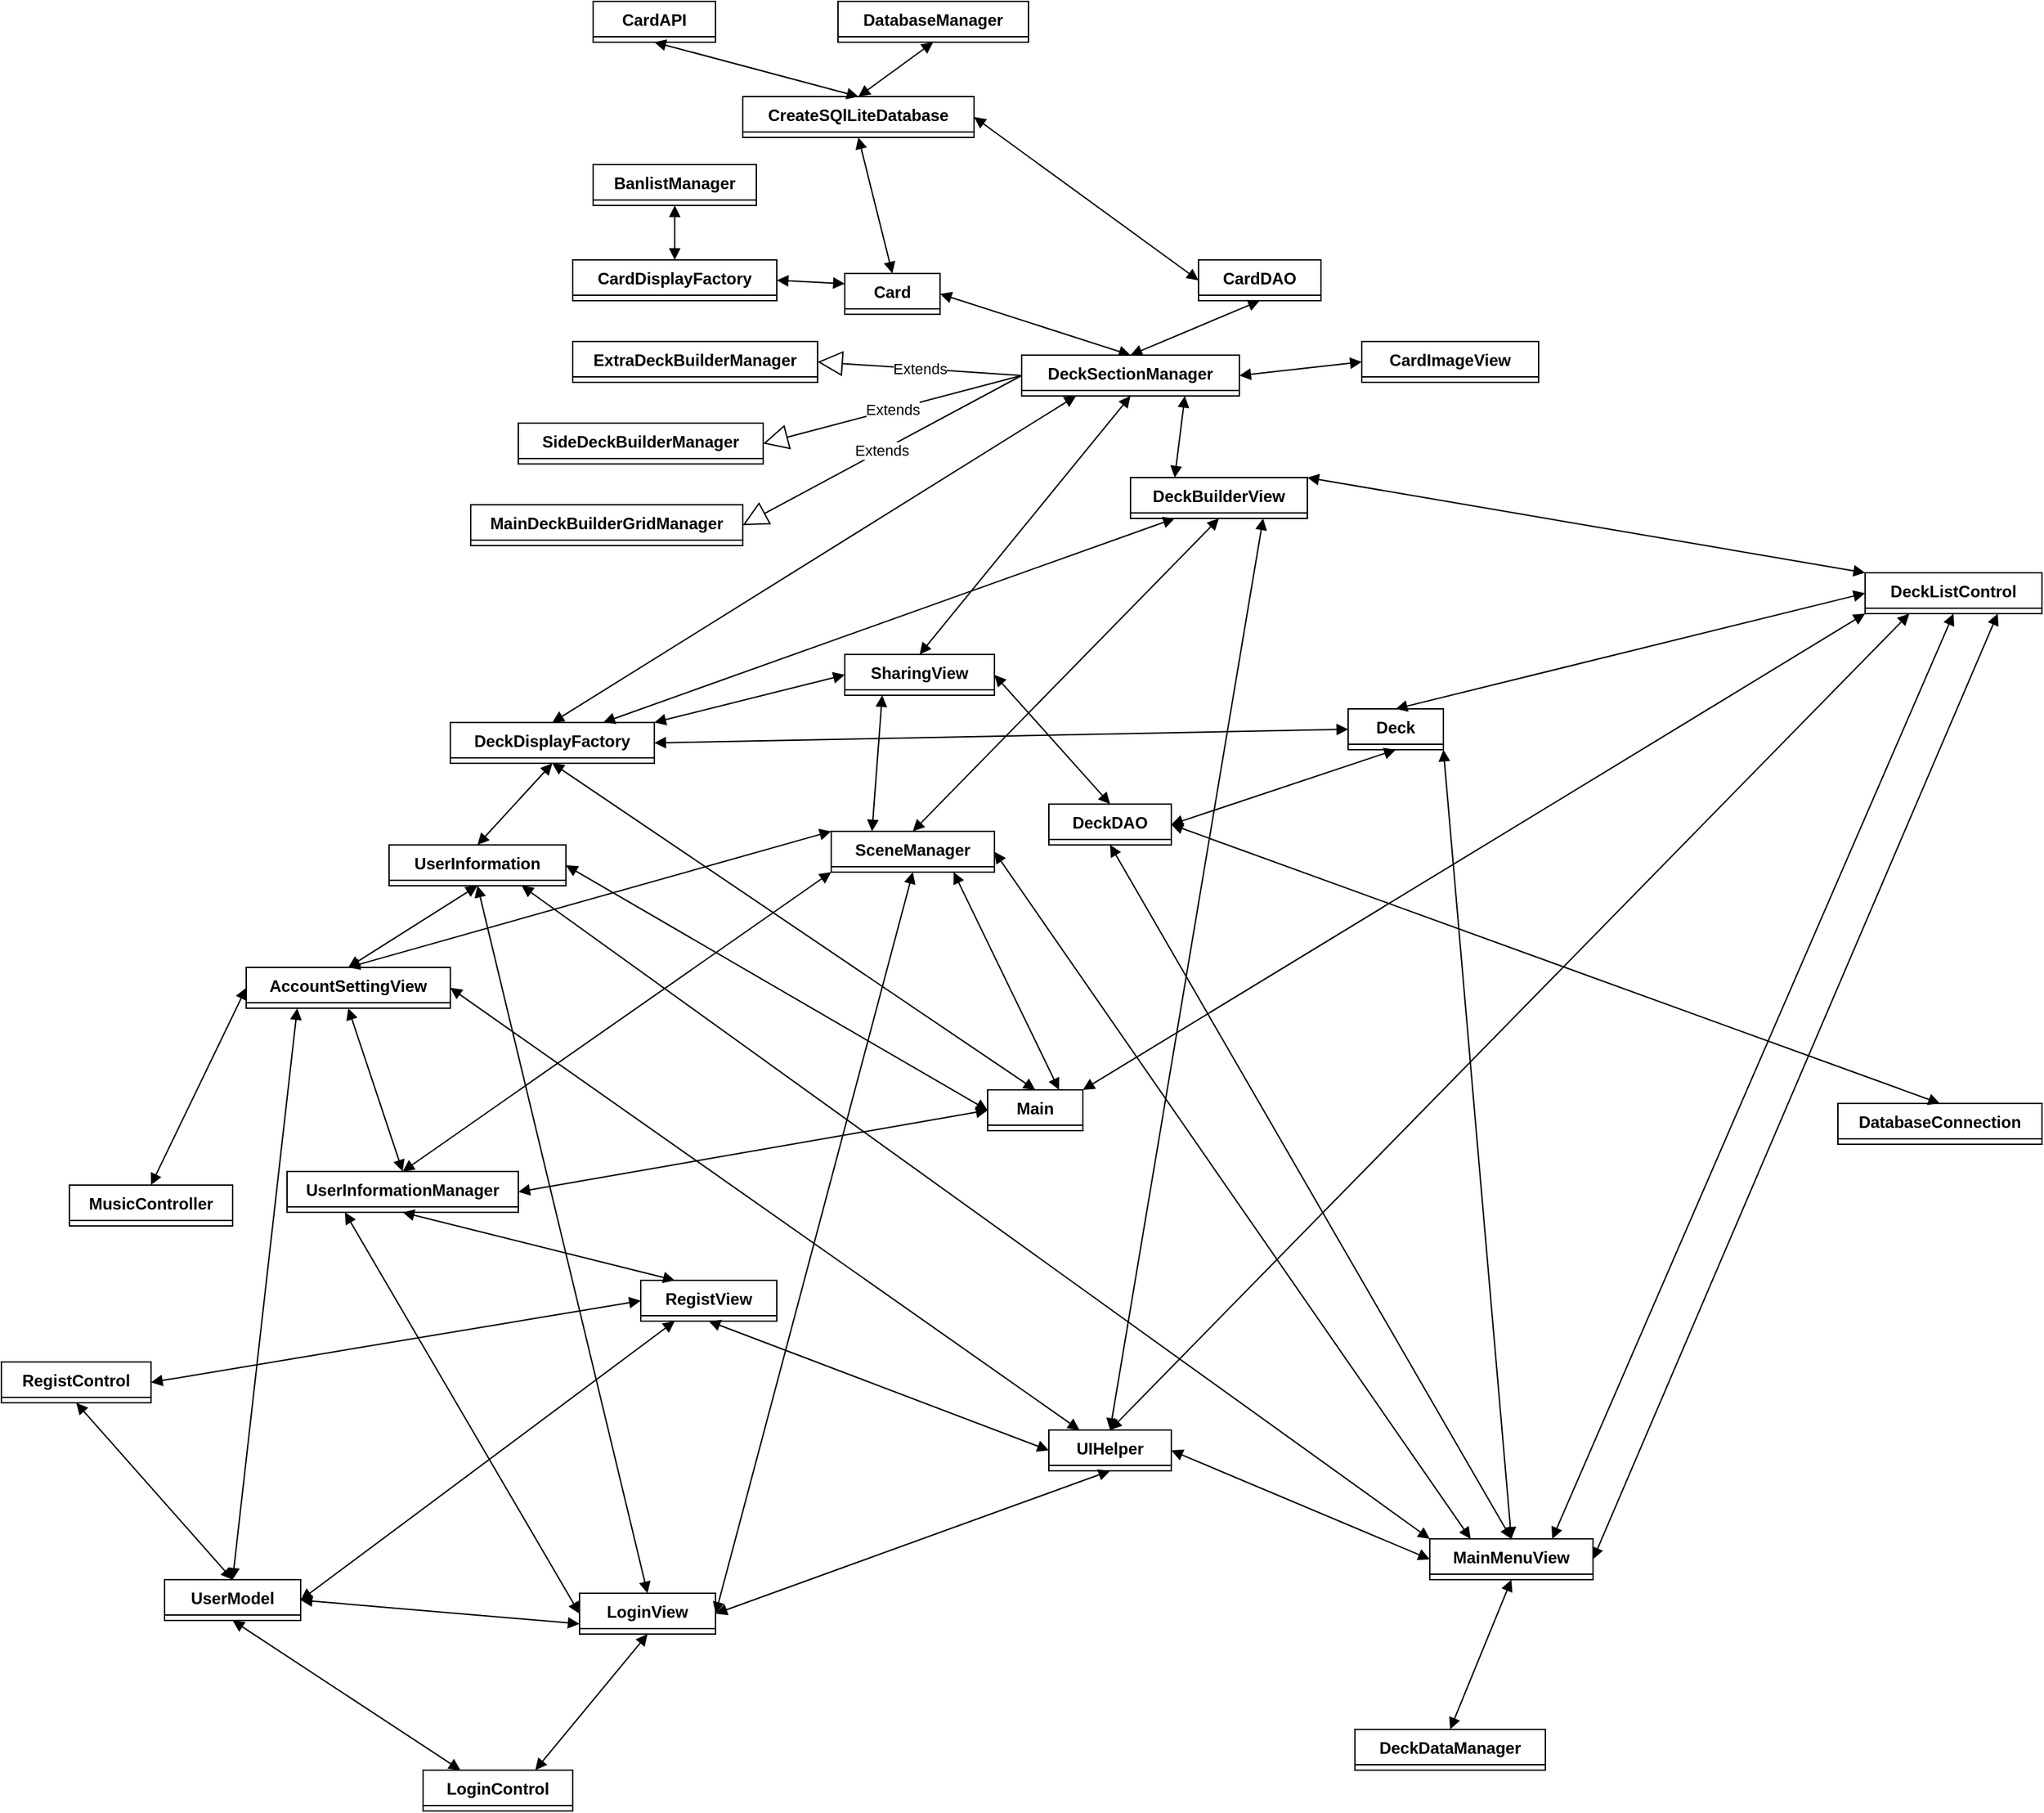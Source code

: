 <mxfile version="26.1.1">
  <diagram name="Trang-1" id="zqEdNmkKPkkx3gt5fLzE">
    <mxGraphModel dx="2669" dy="796" grid="1" gridSize="10" guides="1" tooltips="1" connect="1" arrows="1" fold="1" page="1" pageScale="1" pageWidth="1169" pageHeight="1654" math="0" shadow="0">
      <root>
        <mxCell id="0" />
        <mxCell id="1" parent="0" />
        <mxCell id="0Fx2JgrDaZPvj6X8t3QF-6" value="CardDisplayFactory" style="swimlane;fontStyle=1;align=center;verticalAlign=top;childLayout=stackLayout;horizontal=1;startSize=26;horizontalStack=0;resizeParent=1;resizeParentMax=0;resizeLast=0;collapsible=1;marginBottom=0;whiteSpace=wrap;html=1;" parent="1" vertex="1" collapsed="1">
          <mxGeometry x="10" y="313" width="150" height="30" as="geometry">
            <mxRectangle x="10" y="10" width="230" height="100" as="alternateBounds" />
          </mxGeometry>
        </mxCell>
        <mxCell id="0Fx2JgrDaZPvj6X8t3QF-8" value="" style="line;strokeWidth=1;fillColor=none;align=left;verticalAlign=middle;spacingTop=-1;spacingLeft=3;spacingRight=3;rotatable=0;labelPosition=right;points=[];portConstraint=eastwest;strokeColor=inherit;" parent="0Fx2JgrDaZPvj6X8t3QF-6" vertex="1">
          <mxGeometry y="26" width="230" height="8" as="geometry" />
        </mxCell>
        <mxCell id="0Fx2JgrDaZPvj6X8t3QF-9" value="+ CardDisPlayFactory: Constructor&lt;br&gt;+&amp;nbsp;createCardBox: HBox&lt;br&gt;- createCardImage: StackPane" style="text;strokeColor=none;fillColor=none;align=left;verticalAlign=top;spacingLeft=4;spacingRight=4;overflow=hidden;rotatable=0;points=[[0,0.5],[1,0.5]];portConstraint=eastwest;whiteSpace=wrap;html=1;" parent="0Fx2JgrDaZPvj6X8t3QF-6" vertex="1">
          <mxGeometry y="34" width="230" height="66" as="geometry" />
        </mxCell>
        <mxCell id="0Fx2JgrDaZPvj6X8t3QF-14" value="DeckDAO" style="swimlane;fontStyle=1;align=center;verticalAlign=top;childLayout=stackLayout;horizontal=1;startSize=26;horizontalStack=0;resizeParent=1;resizeParentMax=0;resizeLast=0;collapsible=1;marginBottom=0;whiteSpace=wrap;html=1;" parent="1" vertex="1" collapsed="1">
          <mxGeometry x="360" y="713" width="90" height="30" as="geometry">
            <mxRectangle x="300" y="10" width="220" height="160" as="alternateBounds" />
          </mxGeometry>
        </mxCell>
        <mxCell id="0Fx2JgrDaZPvj6X8t3QF-16" value="" style="line;strokeWidth=1;fillColor=none;align=left;verticalAlign=middle;spacingTop=-1;spacingLeft=3;spacingRight=3;rotatable=0;labelPosition=right;points=[];portConstraint=eastwest;strokeColor=inherit;" parent="0Fx2JgrDaZPvj6X8t3QF-14" vertex="1">
          <mxGeometry y="26" width="220" height="8" as="geometry" />
        </mxCell>
        <mxCell id="0Fx2JgrDaZPvj6X8t3QF-17" value="+ updateDeck: void&#xa;+ updateDeckVisibility: void&#xa;+ addDeckToSupabase: boolean&#xa;+ deleteDeckFromSupabase: boolean&#xa;+ searchDeckByName: List&lt;Deck&gt;&#xa;+ searchDeckByName: String&#xa;+ rateDeck: void&#xa;+ getDeckRating: double" style="text;strokeColor=none;fillColor=none;align=left;verticalAlign=top;spacingLeft=4;spacingRight=4;overflow=hidden;rotatable=0;points=[[0,0.5],[1,0.5]];portConstraint=eastwest;whiteSpace=wrap;html=1;" parent="0Fx2JgrDaZPvj6X8t3QF-14" vertex="1">
          <mxGeometry y="34" width="220" height="126" as="geometry" />
        </mxCell>
        <mxCell id="0Fx2JgrDaZPvj6X8t3QF-18" value="DeckDisplayFactory" style="swimlane;fontStyle=1;align=center;verticalAlign=top;childLayout=stackLayout;horizontal=1;startSize=26;horizontalStack=0;resizeParent=1;resizeParentMax=0;resizeLast=0;collapsible=1;marginBottom=0;whiteSpace=wrap;html=1;" parent="1" vertex="1" collapsed="1">
          <mxGeometry x="-80" y="653" width="150" height="30" as="geometry">
            <mxRectangle x="540" y="20" width="200" height="130" as="alternateBounds" />
          </mxGeometry>
        </mxCell>
        <mxCell id="0Fx2JgrDaZPvj6X8t3QF-19" value="- deckDAO: DeckDAO&#xa;- sceneManager: SceneManager " style="text;strokeColor=none;fillColor=none;align=left;verticalAlign=top;spacingLeft=4;spacingRight=4;overflow=hidden;rotatable=0;points=[[0,0.5],[1,0.5]];portConstraint=eastwest;whiteSpace=wrap;html=1;" parent="0Fx2JgrDaZPvj6X8t3QF-18" vertex="1">
          <mxGeometry y="26" width="200" height="44" as="geometry" />
        </mxCell>
        <mxCell id="0Fx2JgrDaZPvj6X8t3QF-20" value="" style="line;strokeWidth=1;fillColor=none;align=left;verticalAlign=middle;spacingTop=-1;spacingLeft=3;spacingRight=3;rotatable=0;labelPosition=right;points=[];portConstraint=eastwest;strokeColor=inherit;" parent="0Fx2JgrDaZPvj6X8t3QF-18" vertex="1">
          <mxGeometry y="70" width="200" height="8" as="geometry" />
        </mxCell>
        <mxCell id="0Fx2JgrDaZPvj6X8t3QF-21" value="+ DeckDisplayFactory: Constructor&#xa;+ createDeckBox: HBox&#xa;- viewDeck: void" style="text;strokeColor=none;fillColor=none;align=left;verticalAlign=top;spacingLeft=4;spacingRight=4;overflow=hidden;rotatable=0;points=[[0,0.5],[1,0.5]];portConstraint=eastwest;whiteSpace=wrap;html=1;" parent="0Fx2JgrDaZPvj6X8t3QF-18" vertex="1">
          <mxGeometry y="78" width="200" height="52" as="geometry" />
        </mxCell>
        <mxCell id="0Fx2JgrDaZPvj6X8t3QF-22" value="DeckListControl" style="swimlane;fontStyle=1;align=center;verticalAlign=top;childLayout=stackLayout;horizontal=1;startSize=26;horizontalStack=0;resizeParent=1;resizeParentMax=0;resizeLast=0;collapsible=1;marginBottom=0;whiteSpace=wrap;html=1;" parent="1" vertex="1" collapsed="1">
          <mxGeometry x="960" y="543" width="130" height="30" as="geometry">
            <mxRectangle x="760" y="20" width="190" height="190" as="alternateBounds" />
          </mxGeometry>
        </mxCell>
        <mxCell id="0Fx2JgrDaZPvj6X8t3QF-23" value="- deckListView: ListView&lt;Deck&gt;&#xa;- sceneManager: SceneManager&#xa;- deckDAO: DeckDAO&#xa;- mainMenuView: MainMenuView" style="text;strokeColor=none;fillColor=none;align=left;verticalAlign=top;spacingLeft=4;spacingRight=4;overflow=hidden;rotatable=0;points=[[0,0.5],[1,0.5]];portConstraint=eastwest;whiteSpace=wrap;html=1;" parent="0Fx2JgrDaZPvj6X8t3QF-22" vertex="1">
          <mxGeometry y="26" width="190" height="74" as="geometry" />
        </mxCell>
        <mxCell id="0Fx2JgrDaZPvj6X8t3QF-24" value="" style="line;strokeWidth=1;fillColor=none;align=left;verticalAlign=middle;spacingTop=-1;spacingLeft=3;spacingRight=3;rotatable=0;labelPosition=right;points=[];portConstraint=eastwest;strokeColor=inherit;" parent="0Fx2JgrDaZPvj6X8t3QF-22" vertex="1">
          <mxGeometry y="100" width="190" height="8" as="geometry" />
        </mxCell>
        <mxCell id="0Fx2JgrDaZPvj6X8t3QF-25" value="+ DeckListControl: Constructor&#xa;- setUpDeckList: void&#xa;- editDeck: void&#xa;- shareDeck: void&#xa;- deleteDeck: void" style="text;strokeColor=none;fillColor=none;align=left;verticalAlign=top;spacingLeft=4;spacingRight=4;overflow=hidden;rotatable=0;points=[[0,0.5],[1,0.5]];portConstraint=eastwest;whiteSpace=wrap;html=1;" parent="0Fx2JgrDaZPvj6X8t3QF-22" vertex="1">
          <mxGeometry y="108" width="190" height="82" as="geometry" />
        </mxCell>
        <mxCell id="0Fx2JgrDaZPvj6X8t3QF-34" value="LoginControl" style="swimlane;fontStyle=1;align=center;verticalAlign=top;childLayout=stackLayout;horizontal=1;startSize=26;horizontalStack=0;resizeParent=1;resizeParentMax=0;resizeLast=0;collapsible=1;marginBottom=0;whiteSpace=wrap;html=1;" parent="1" vertex="1" collapsed="1">
          <mxGeometry x="-100" y="1423" width="110" height="30" as="geometry">
            <mxRectangle x="990" y="150" width="160" height="86" as="alternateBounds" />
          </mxGeometry>
        </mxCell>
        <mxCell id="0Fx2JgrDaZPvj6X8t3QF-35" value="- userModel: UserModel" style="text;strokeColor=none;fillColor=none;align=left;verticalAlign=top;spacingLeft=4;spacingRight=4;overflow=hidden;rotatable=0;points=[[0,0.5],[1,0.5]];portConstraint=eastwest;whiteSpace=wrap;html=1;" parent="0Fx2JgrDaZPvj6X8t3QF-34" vertex="1">
          <mxGeometry y="26" width="160" height="26" as="geometry" />
        </mxCell>
        <mxCell id="0Fx2JgrDaZPvj6X8t3QF-36" value="" style="line;strokeWidth=1;fillColor=none;align=left;verticalAlign=middle;spacingTop=-1;spacingLeft=3;spacingRight=3;rotatable=0;labelPosition=right;points=[];portConstraint=eastwest;strokeColor=inherit;" parent="0Fx2JgrDaZPvj6X8t3QF-34" vertex="1">
          <mxGeometry y="52" width="160" height="8" as="geometry" />
        </mxCell>
        <mxCell id="0Fx2JgrDaZPvj6X8t3QF-37" value="+ validateLogin: String" style="text;strokeColor=none;fillColor=none;align=left;verticalAlign=top;spacingLeft=4;spacingRight=4;overflow=hidden;rotatable=0;points=[[0,0.5],[1,0.5]];portConstraint=eastwest;whiteSpace=wrap;html=1;" parent="0Fx2JgrDaZPvj6X8t3QF-34" vertex="1">
          <mxGeometry y="60" width="160" height="26" as="geometry" />
        </mxCell>
        <mxCell id="0Fx2JgrDaZPvj6X8t3QF-30" value="ExtraDeckBuilderManager" style="swimlane;align=center;verticalAlign=top;childLayout=stackLayout;horizontal=1;startSize=26;horizontalStack=0;resizeParent=1;resizeParentMax=0;resizeLast=0;collapsible=1;marginBottom=0;whiteSpace=wrap;html=1;" parent="1" vertex="1" collapsed="1">
          <mxGeometry x="10" y="373" width="180" height="30" as="geometry">
            <mxRectangle x="290" y="190" width="240" height="160" as="alternateBounds" />
          </mxGeometry>
        </mxCell>
        <mxCell id="0Fx2JgrDaZPvj6X8t3QF-31" value="- extraDeckHbox: HBox&#xa;- hboxMaxSize: int" style="text;strokeColor=none;fillColor=none;align=left;verticalAlign=top;spacingLeft=4;spacingRight=4;overflow=hidden;rotatable=0;points=[[0,0.5],[1,0.5]];portConstraint=eastwest;whiteSpace=wrap;html=1;" parent="0Fx2JgrDaZPvj6X8t3QF-30" vertex="1">
          <mxGeometry y="26" width="240" height="44" as="geometry" />
        </mxCell>
        <mxCell id="0Fx2JgrDaZPvj6X8t3QF-32" value="" style="line;strokeWidth=1;fillColor=none;align=left;verticalAlign=middle;spacingTop=-1;spacingLeft=3;spacingRight=3;rotatable=0;labelPosition=right;points=[];portConstraint=eastwest;strokeColor=inherit;" parent="0Fx2JgrDaZPvj6X8t3QF-30" vertex="1">
          <mxGeometry y="70" width="240" height="8" as="geometry" />
        </mxCell>
        <mxCell id="0Fx2JgrDaZPvj6X8t3QF-33" value="+ ExtraDeckBuilderManager: Constructor&#xa;+ addCard: void&#xa;+ removeCard: void&#xa;+ loadDeckSection: void&#xa;+ rearrangDeck: void&#xa;" style="text;strokeColor=none;fillColor=none;align=left;verticalAlign=top;spacingLeft=4;spacingRight=4;overflow=hidden;rotatable=0;points=[[0,0.5],[1,0.5]];portConstraint=eastwest;whiteSpace=wrap;html=1;" parent="0Fx2JgrDaZPvj6X8t3QF-30" vertex="1">
          <mxGeometry y="78" width="240" height="82" as="geometry" />
        </mxCell>
        <mxCell id="0Fx2JgrDaZPvj6X8t3QF-38" value="MainDeckBuilderGridManager" style="swimlane;align=center;verticalAlign=top;childLayout=stackLayout;horizontal=1;startSize=26;horizontalStack=0;resizeParent=1;resizeParentMax=0;resizeLast=0;collapsible=1;marginBottom=0;whiteSpace=wrap;html=1;" parent="1" vertex="1" collapsed="1">
          <mxGeometry x="-65" y="493" width="200" height="30" as="geometry">
            <mxRectangle x="310" y="390" width="260" height="170" as="alternateBounds" />
          </mxGeometry>
        </mxCell>
        <mxCell id="0Fx2JgrDaZPvj6X8t3QF-39" value="- mainDeckGird: GridPane&#xa;- gridColumns: int&#xa;- gridMaxSize: int&#xa;" style="text;strokeColor=none;fillColor=none;align=left;verticalAlign=top;spacingLeft=4;spacingRight=4;overflow=hidden;rotatable=0;points=[[0,0.5],[1,0.5]];portConstraint=eastwest;whiteSpace=wrap;html=1;" parent="0Fx2JgrDaZPvj6X8t3QF-38" vertex="1">
          <mxGeometry y="26" width="260" height="54" as="geometry" />
        </mxCell>
        <mxCell id="0Fx2JgrDaZPvj6X8t3QF-40" value="" style="line;strokeWidth=1;fillColor=none;align=left;verticalAlign=middle;spacingTop=-1;spacingLeft=3;spacingRight=3;rotatable=0;labelPosition=right;points=[];portConstraint=eastwest;strokeColor=inherit;" parent="0Fx2JgrDaZPvj6X8t3QF-38" vertex="1">
          <mxGeometry y="80" width="260" height="8" as="geometry" />
        </mxCell>
        <mxCell id="0Fx2JgrDaZPvj6X8t3QF-41" value="+ MainDeckBuilderGridManager: Constructor&#xa;+ addCard: void&#xa;+ removeCard: void&#xa;+ loadDeckSection: void&#xa;+ rearrangDeck: void&#xa;" style="text;strokeColor=none;fillColor=none;align=left;verticalAlign=top;spacingLeft=4;spacingRight=4;overflow=hidden;rotatable=0;points=[[0,0.5],[1,0.5]];portConstraint=eastwest;whiteSpace=wrap;html=1;" parent="0Fx2JgrDaZPvj6X8t3QF-38" vertex="1">
          <mxGeometry y="88" width="260" height="82" as="geometry" />
        </mxCell>
        <mxCell id="0Fx2JgrDaZPvj6X8t3QF-43" value="Extends" style="endArrow=block;endSize=16;endFill=0;html=1;rounded=0;entryX=1;entryY=0.5;entryDx=0;entryDy=0;exitX=0;exitY=0.5;exitDx=0;exitDy=0;" parent="1" source="0Fx2JgrDaZPvj6X8t3QF-26" target="0Fx2JgrDaZPvj6X8t3QF-30" edge="1">
          <mxGeometry width="160" relative="1" as="geometry">
            <mxPoint x="210" y="667" as="sourcePoint" />
            <mxPoint x="360" y="527" as="targetPoint" />
          </mxGeometry>
        </mxCell>
        <mxCell id="0Fx2JgrDaZPvj6X8t3QF-44" value="Extends" style="endArrow=block;endSize=16;endFill=0;html=1;rounded=0;entryX=1;entryY=0.5;entryDx=0;entryDy=0;exitX=0;exitY=0.5;exitDx=0;exitDy=0;" parent="1" source="0Fx2JgrDaZPvj6X8t3QF-26" target="0Fx2JgrDaZPvj6X8t3QF-38" edge="1">
          <mxGeometry width="160" relative="1" as="geometry">
            <mxPoint x="190" y="663" as="sourcePoint" />
            <mxPoint x="350" y="663" as="targetPoint" />
          </mxGeometry>
        </mxCell>
        <mxCell id="0Fx2JgrDaZPvj6X8t3QF-45" value="MusicController" style="swimlane;align=center;verticalAlign=top;childLayout=stackLayout;horizontal=1;startSize=26;horizontalStack=0;resizeParent=1;resizeParentMax=0;resizeLast=0;collapsible=1;marginBottom=0;whiteSpace=wrap;html=1;" parent="1" vertex="1" collapsed="1">
          <mxGeometry x="-360" y="993" width="120" height="30" as="geometry">
            <mxRectangle x="585" y="220" width="210" height="170" as="alternateBounds" />
          </mxGeometry>
        </mxCell>
        <mxCell id="0Fx2JgrDaZPvj6X8t3QF-46" value="- mediaPlayer: MediaPlayer&#xa;- musicFilePath: String&#xa;- currentMusicTrackPath: String" style="text;strokeColor=none;fillColor=none;align=left;verticalAlign=top;spacingLeft=4;spacingRight=4;overflow=hidden;rotatable=0;points=[[0,0.5],[1,0.5]];portConstraint=eastwest;whiteSpace=wrap;html=1;" parent="0Fx2JgrDaZPvj6X8t3QF-45" vertex="1">
          <mxGeometry y="26" width="210" height="54" as="geometry" />
        </mxCell>
        <mxCell id="0Fx2JgrDaZPvj6X8t3QF-47" value="" style="line;strokeWidth=1;fillColor=none;align=left;verticalAlign=middle;spacingTop=-1;spacingLeft=3;spacingRight=3;rotatable=0;labelPosition=right;points=[];portConstraint=eastwest;strokeColor=inherit;" parent="0Fx2JgrDaZPvj6X8t3QF-45" vertex="1">
          <mxGeometry y="80" width="210" height="8" as="geometry" />
        </mxCell>
        <mxCell id="0Fx2JgrDaZPvj6X8t3QF-48" value="+ playMusic: void&#xa;+ saveMusicToJson: void&#xa;+ getMediaPlayer: MeadiaPlayer&#xa;+ getCurrentMusicTrackPath: String&#xa;+ autoPlayMusic: void" style="text;strokeColor=none;fillColor=none;align=left;verticalAlign=top;spacingLeft=4;spacingRight=4;overflow=hidden;rotatable=0;points=[[0,0.5],[1,0.5]];portConstraint=eastwest;whiteSpace=wrap;html=1;" parent="0Fx2JgrDaZPvj6X8t3QF-45" vertex="1">
          <mxGeometry y="88" width="210" height="82" as="geometry" />
        </mxCell>
        <mxCell id="0Fx2JgrDaZPvj6X8t3QF-49" value="RegistControl" style="swimlane;align=center;verticalAlign=top;childLayout=stackLayout;horizontal=1;startSize=26;horizontalStack=0;resizeParent=1;resizeParentMax=0;resizeLast=0;collapsible=1;marginBottom=0;whiteSpace=wrap;html=1;" parent="1" vertex="1" collapsed="1">
          <mxGeometry x="-410" y="1123" width="110" height="30" as="geometry">
            <mxRectangle x="980" y="30" width="170" height="86" as="alternateBounds" />
          </mxGeometry>
        </mxCell>
        <mxCell id="0Fx2JgrDaZPvj6X8t3QF-50" value="- userModel: UserModel" style="text;strokeColor=none;fillColor=none;align=left;verticalAlign=top;spacingLeft=4;spacingRight=4;overflow=hidden;rotatable=0;points=[[0,0.5],[1,0.5]];portConstraint=eastwest;whiteSpace=wrap;html=1;" parent="0Fx2JgrDaZPvj6X8t3QF-49" vertex="1">
          <mxGeometry y="26" width="170" height="26" as="geometry" />
        </mxCell>
        <mxCell id="0Fx2JgrDaZPvj6X8t3QF-51" value="" style="line;strokeWidth=1;fillColor=none;align=left;verticalAlign=middle;spacingTop=-1;spacingLeft=3;spacingRight=3;rotatable=0;labelPosition=right;points=[];portConstraint=eastwest;strokeColor=inherit;" parent="0Fx2JgrDaZPvj6X8t3QF-49" vertex="1">
          <mxGeometry y="52" width="170" height="8" as="geometry" />
        </mxCell>
        <mxCell id="0Fx2JgrDaZPvj6X8t3QF-52" value="+ validateRegistration: String" style="text;strokeColor=none;fillColor=none;align=left;verticalAlign=top;spacingLeft=4;spacingRight=4;overflow=hidden;rotatable=0;points=[[0,0.5],[1,0.5]];portConstraint=eastwest;whiteSpace=wrap;html=1;" parent="0Fx2JgrDaZPvj6X8t3QF-49" vertex="1">
          <mxGeometry y="60" width="170" height="26" as="geometry" />
        </mxCell>
        <mxCell id="0Fx2JgrDaZPvj6X8t3QF-53" value="SceneManager" style="swimlane;align=center;verticalAlign=top;childLayout=stackLayout;horizontal=1;startSize=26;horizontalStack=0;resizeParent=1;resizeParentMax=0;resizeLast=0;collapsible=1;marginBottom=0;whiteSpace=wrap;html=1;" parent="1" vertex="1" collapsed="1">
          <mxGeometry x="200" y="733" width="120" height="30" as="geometry">
            <mxRectangle x="840" y="250" width="260" height="240" as="alternateBounds" />
          </mxGeometry>
        </mxCell>
        <mxCell id="0Fx2JgrDaZPvj6X8t3QF-54" value="- instance: SceneManager&#xa;- deckBuilderController: DeckBuilderController&#xa;- musicController: MusicController" style="text;strokeColor=none;fillColor=none;align=left;verticalAlign=top;spacingLeft=4;spacingRight=4;overflow=hidden;rotatable=0;points=[[0,0.5],[1,0.5]];portConstraint=eastwest;whiteSpace=wrap;html=1;" parent="0Fx2JgrDaZPvj6X8t3QF-53" vertex="1">
          <mxGeometry y="26" width="260" height="54" as="geometry" />
        </mxCell>
        <mxCell id="0Fx2JgrDaZPvj6X8t3QF-55" value="" style="line;strokeWidth=1;fillColor=none;align=left;verticalAlign=middle;spacingTop=-1;spacingLeft=3;spacingRight=3;rotatable=0;labelPosition=right;points=[];portConstraint=eastwest;strokeColor=inherit;" parent="0Fx2JgrDaZPvj6X8t3QF-53" vertex="1">
          <mxGeometry y="80" width="260" height="8" as="geometry" />
        </mxCell>
        <mxCell id="0Fx2JgrDaZPvj6X8t3QF-56" value="- SceneManager: Constructor&#xa;+ getInstance: SceneManager&#xa;+ loginScene: Scene&#xa;+ registScene: Scene&#xa;+ mainMenuScene: Scene&#xa;+ deckBuilderView: Scene&#xa;+ getDeckBuilderView: DeckBuilderView&#xa;+ SharingDeckView: Scene&#xa;+ AccountSettingView: Scene&#xa;+ getMusicController: MusicController" style="text;strokeColor=none;fillColor=none;align=left;verticalAlign=top;spacingLeft=4;spacingRight=4;overflow=hidden;rotatable=0;points=[[0,0.5],[1,0.5]];portConstraint=eastwest;whiteSpace=wrap;html=1;" parent="0Fx2JgrDaZPvj6X8t3QF-53" vertex="1">
          <mxGeometry y="88" width="260" height="152" as="geometry" />
        </mxCell>
        <mxCell id="0Fx2JgrDaZPvj6X8t3QF-57" value="SideDeckBuilderManager" style="swimlane;align=center;verticalAlign=top;childLayout=stackLayout;horizontal=1;startSize=26;horizontalStack=0;resizeParent=1;resizeParentMax=0;resizeLast=0;collapsible=1;marginBottom=0;whiteSpace=wrap;html=1;" parent="1" vertex="1" collapsed="1">
          <mxGeometry x="-30" y="433" width="180" height="30" as="geometry">
            <mxRectangle x="10" y="580" width="230" height="150" as="alternateBounds" />
          </mxGeometry>
        </mxCell>
        <mxCell id="0Fx2JgrDaZPvj6X8t3QF-58" value="- sideDeckHbox: HBox&#xa;- hboxMaxSize: int&#xa;" style="text;strokeColor=none;fillColor=none;align=left;verticalAlign=top;spacingLeft=4;spacingRight=4;overflow=hidden;rotatable=0;points=[[0,0.5],[1,0.5]];portConstraint=eastwest;whiteSpace=wrap;html=1;" parent="0Fx2JgrDaZPvj6X8t3QF-57" vertex="1">
          <mxGeometry y="26" width="230" height="34" as="geometry" />
        </mxCell>
        <mxCell id="0Fx2JgrDaZPvj6X8t3QF-59" value="" style="line;strokeWidth=1;fillColor=none;align=left;verticalAlign=middle;spacingTop=-1;spacingLeft=3;spacingRight=3;rotatable=0;labelPosition=right;points=[];portConstraint=eastwest;strokeColor=inherit;" parent="0Fx2JgrDaZPvj6X8t3QF-57" vertex="1">
          <mxGeometry y="60" width="230" height="8" as="geometry" />
        </mxCell>
        <mxCell id="0Fx2JgrDaZPvj6X8t3QF-60" value="+ SideDeckBuilderManager: Constructor&#xa;+ addCard: void&#xa;+ removeCard: void&#xa;+ loadDeckSection: void&#xa;+ rearrangDeck: void" style="text;strokeColor=none;fillColor=none;align=left;verticalAlign=top;spacingLeft=4;spacingRight=4;overflow=hidden;rotatable=0;points=[[0,0.5],[1,0.5]];portConstraint=eastwest;whiteSpace=wrap;html=1;" parent="0Fx2JgrDaZPvj6X8t3QF-57" vertex="1">
          <mxGeometry y="68" width="230" height="82" as="geometry" />
        </mxCell>
        <mxCell id="0Fx2JgrDaZPvj6X8t3QF-61" value="Extends" style="endArrow=block;endSize=16;endFill=0;html=1;rounded=0;exitX=0;exitY=0.5;exitDx=0;exitDy=0;entryX=1;entryY=0.5;entryDx=0;entryDy=0;" parent="1" source="0Fx2JgrDaZPvj6X8t3QF-26" target="0Fx2JgrDaZPvj6X8t3QF-57" edge="1">
          <mxGeometry width="160" relative="1" as="geometry">
            <mxPoint x="430" y="893" as="sourcePoint" />
            <mxPoint x="590" y="893" as="targetPoint" />
          </mxGeometry>
        </mxCell>
        <mxCell id="0Fx2JgrDaZPvj6X8t3QF-66" value="BanlistManager" style="swimlane;align=center;verticalAlign=top;childLayout=stackLayout;horizontal=1;startSize=26;horizontalStack=0;resizeParent=1;resizeParentMax=0;resizeLast=0;collapsible=1;marginBottom=0;whiteSpace=wrap;html=1;" parent="1" vertex="1" collapsed="1">
          <mxGeometry x="25" y="243" width="120" height="30" as="geometry">
            <mxRectangle x="500" y="170" width="140" height="120" as="alternateBounds" />
          </mxGeometry>
        </mxCell>
        <mxCell id="0Fx2JgrDaZPvj6X8t3QF-67" value="- banList: Map" style="text;strokeColor=none;fillColor=none;align=left;verticalAlign=top;spacingLeft=4;spacingRight=4;overflow=hidden;rotatable=0;points=[[0,0.5],[1,0.5]];portConstraint=eastwest;whiteSpace=wrap;html=1;" parent="0Fx2JgrDaZPvj6X8t3QF-66" vertex="1">
          <mxGeometry y="26" width="140" height="26" as="geometry" />
        </mxCell>
        <mxCell id="0Fx2JgrDaZPvj6X8t3QF-68" value="" style="line;strokeWidth=1;fillColor=none;align=left;verticalAlign=middle;spacingTop=-1;spacingLeft=3;spacingRight=3;rotatable=0;labelPosition=right;points=[];portConstraint=eastwest;strokeColor=inherit;" parent="0Fx2JgrDaZPvj6X8t3QF-66" vertex="1">
          <mxGeometry y="52" width="140" height="8" as="geometry" />
        </mxCell>
        <mxCell id="0Fx2JgrDaZPvj6X8t3QF-69" value="+ loadBanlist: void&#xa;+ loadBanlistData: void&#xa;+ getBanStatus: String" style="text;strokeColor=none;fillColor=none;align=left;verticalAlign=top;spacingLeft=4;spacingRight=4;overflow=hidden;rotatable=0;points=[[0,0.5],[1,0.5]];portConstraint=eastwest;whiteSpace=wrap;html=1;" parent="0Fx2JgrDaZPvj6X8t3QF-66" vertex="1">
          <mxGeometry y="60" width="140" height="60" as="geometry" />
        </mxCell>
        <mxCell id="0Fx2JgrDaZPvj6X8t3QF-70" value="Card" style="swimlane;fontStyle=1;align=center;verticalAlign=top;childLayout=stackLayout;horizontal=1;startSize=26;horizontalStack=0;resizeParent=1;resizeParentMax=0;resizeLast=0;collapsible=1;marginBottom=0;whiteSpace=wrap;html=1;" parent="1" vertex="1" collapsed="1">
          <mxGeometry x="210" y="323" width="70" height="30" as="geometry">
            <mxRectangle x="610" y="160" width="190" height="410" as="alternateBounds" />
          </mxGeometry>
        </mxCell>
        <mxCell id="0Fx2JgrDaZPvj6X8t3QF-71" value="- id: int&#xa;- name: String&#xa;- type: String&#xa;- frameType: String&#xa;- race: String&#xa;- attribute: String&#xa;- level: int&#xa;- attack: int&#xa;- defense: int&#xa;- desc: String&#xa;- imageUrl: String" style="text;strokeColor=none;fillColor=none;align=left;verticalAlign=top;spacingLeft=4;spacingRight=4;overflow=hidden;rotatable=0;points=[[0,0.5],[1,0.5]];portConstraint=eastwest;whiteSpace=wrap;html=1;" parent="0Fx2JgrDaZPvj6X8t3QF-70" vertex="1">
          <mxGeometry y="26" width="190" height="174" as="geometry" />
        </mxCell>
        <mxCell id="0Fx2JgrDaZPvj6X8t3QF-72" value="" style="line;strokeWidth=1;fillColor=none;align=left;verticalAlign=middle;spacingTop=-1;spacingLeft=3;spacingRight=3;rotatable=0;labelPosition=right;points=[];portConstraint=eastwest;strokeColor=inherit;" parent="0Fx2JgrDaZPvj6X8t3QF-70" vertex="1">
          <mxGeometry y="200" width="190" height="8" as="geometry" />
        </mxCell>
        <mxCell id="0Fx2JgrDaZPvj6X8t3QF-73" value="+ Card: Constructor&#xa;+ checkExtraMonster: boolean&#xa;+ getId: int&#xa;+ getName: String&#xa;+ getType: String&#xa;+ getFrameType: String&#xa;+ getRace: String&#xa;+ getAttribute: String&#xa;+ getLevel: int&#xa;+ getAttack: int&#xa;+ getDefense: int&#xa;+ getDesc: String&#xa;+ getImageUrl: String" style="text;strokeColor=none;fillColor=none;align=left;verticalAlign=top;spacingLeft=4;spacingRight=4;overflow=hidden;rotatable=0;points=[[0,0.5],[1,0.5]];portConstraint=eastwest;whiteSpace=wrap;html=1;" parent="0Fx2JgrDaZPvj6X8t3QF-70" vertex="1">
          <mxGeometry y="208" width="190" height="202" as="geometry" />
        </mxCell>
        <mxCell id="0Fx2JgrDaZPvj6X8t3QF-74" value="CardAPI" style="swimlane;align=center;verticalAlign=top;childLayout=stackLayout;horizontal=1;startSize=26;horizontalStack=0;resizeParent=1;resizeParentMax=0;resizeLast=0;collapsible=1;marginBottom=0;whiteSpace=wrap;html=1;" parent="1" vertex="1" collapsed="1">
          <mxGeometry x="25" y="123" width="90" height="30" as="geometry">
            <mxRectangle x="650" y="160" width="120" height="90" as="alternateBounds" />
          </mxGeometry>
        </mxCell>
        <mxCell id="0Fx2JgrDaZPvj6X8t3QF-75" value="- API_URL: String" style="text;strokeColor=none;fillColor=none;align=left;verticalAlign=top;spacingLeft=4;spacingRight=4;overflow=hidden;rotatable=0;points=[[0,0.5],[1,0.5]];portConstraint=eastwest;whiteSpace=wrap;html=1;" parent="0Fx2JgrDaZPvj6X8t3QF-74" vertex="1">
          <mxGeometry y="26" width="120" height="26" as="geometry" />
        </mxCell>
        <mxCell id="0Fx2JgrDaZPvj6X8t3QF-76" value="" style="line;strokeWidth=1;fillColor=none;align=left;verticalAlign=middle;spacingTop=-1;spacingLeft=3;spacingRight=3;rotatable=0;labelPosition=right;points=[];portConstraint=eastwest;strokeColor=inherit;" parent="0Fx2JgrDaZPvj6X8t3QF-74" vertex="1">
          <mxGeometry y="52" width="120" height="8" as="geometry" />
        </mxCell>
        <mxCell id="0Fx2JgrDaZPvj6X8t3QF-77" value="+ fetchCards: List" style="text;strokeColor=none;fillColor=none;align=left;verticalAlign=top;spacingLeft=4;spacingRight=4;overflow=hidden;rotatable=0;points=[[0,0.5],[1,0.5]];portConstraint=eastwest;whiteSpace=wrap;html=1;" parent="0Fx2JgrDaZPvj6X8t3QF-74" vertex="1">
          <mxGeometry y="60" width="120" height="30" as="geometry" />
        </mxCell>
        <mxCell id="0Fx2JgrDaZPvj6X8t3QF-78" value="CardDAO" style="swimlane;align=center;verticalAlign=top;childLayout=stackLayout;horizontal=1;startSize=26;horizontalStack=0;resizeParent=1;resizeParentMax=0;resizeLast=0;collapsible=1;marginBottom=0;whiteSpace=wrap;html=1;" parent="1" vertex="1" collapsed="1">
          <mxGeometry x="470" y="313" width="90" height="30" as="geometry">
            <mxRectangle x="840" y="110" width="170" height="120" as="alternateBounds" />
          </mxGeometry>
        </mxCell>
        <mxCell id="0Fx2JgrDaZPvj6X8t3QF-80" value="" style="line;strokeWidth=1;fillColor=none;align=left;verticalAlign=middle;spacingTop=-1;spacingLeft=3;spacingRight=3;rotatable=0;labelPosition=right;points=[];portConstraint=eastwest;strokeColor=inherit;" parent="0Fx2JgrDaZPvj6X8t3QF-78" vertex="1">
          <mxGeometry y="26" width="170" height="8" as="geometry" />
        </mxCell>
        <mxCell id="0Fx2JgrDaZPvj6X8t3QF-81" value="+ saveCards: void&#xa;+ getAllCards: List&#xa;+ getCardById: Card&#xa;+ searchCardsByName: List&#xa;+ searchCardsByFilter: List&#xa;" style="text;strokeColor=none;fillColor=none;align=left;verticalAlign=top;spacingLeft=4;spacingRight=4;overflow=hidden;rotatable=0;points=[[0,0.5],[1,0.5]];portConstraint=eastwest;whiteSpace=wrap;html=1;" parent="0Fx2JgrDaZPvj6X8t3QF-78" vertex="1">
          <mxGeometry y="34" width="170" height="86" as="geometry" />
        </mxCell>
        <mxCell id="0Fx2JgrDaZPvj6X8t3QF-82" value="CardImageView" style="swimlane;align=center;verticalAlign=top;childLayout=stackLayout;horizontal=1;startSize=26;horizontalStack=0;resizeParent=1;resizeParentMax=0;resizeLast=0;collapsible=1;marginBottom=0;whiteSpace=wrap;html=1;" parent="1" vertex="1" collapsed="1">
          <mxGeometry x="590" y="373" width="130" height="30" as="geometry">
            <mxRectangle x="510" y="250" width="190" height="140" as="alternateBounds" />
          </mxGeometry>
        </mxCell>
        <mxCell id="0Fx2JgrDaZPvj6X8t3QF-83" value="- card: Card&#xa;- cardImage: ImageView&#xa;- banlistOverlay: ImageView" style="text;strokeColor=none;fillColor=none;align=left;verticalAlign=top;spacingLeft=4;spacingRight=4;overflow=hidden;rotatable=0;points=[[0,0.5],[1,0.5]];portConstraint=eastwest;whiteSpace=wrap;html=1;" parent="0Fx2JgrDaZPvj6X8t3QF-82" vertex="1">
          <mxGeometry y="26" width="190" height="54" as="geometry" />
        </mxCell>
        <mxCell id="0Fx2JgrDaZPvj6X8t3QF-84" value="" style="line;strokeWidth=1;fillColor=none;align=left;verticalAlign=middle;spacingTop=-1;spacingLeft=3;spacingRight=3;rotatable=0;labelPosition=right;points=[];portConstraint=eastwest;strokeColor=inherit;" parent="0Fx2JgrDaZPvj6X8t3QF-82" vertex="1">
          <mxGeometry y="80" width="190" height="8" as="geometry" />
        </mxCell>
        <mxCell id="0Fx2JgrDaZPvj6X8t3QF-85" value="+ CardImageView: Constructor&#xa;- initDragAndDrop: void&#xa;+ getCard: Card" style="text;strokeColor=none;fillColor=none;align=left;verticalAlign=top;spacingLeft=4;spacingRight=4;overflow=hidden;rotatable=0;points=[[0,0.5],[1,0.5]];portConstraint=eastwest;whiteSpace=wrap;html=1;" parent="0Fx2JgrDaZPvj6X8t3QF-82" vertex="1">
          <mxGeometry y="88" width="190" height="52" as="geometry" />
        </mxCell>
        <mxCell id="0Fx2JgrDaZPvj6X8t3QF-86" value="DatabaseConnection" style="swimlane;align=center;verticalAlign=top;childLayout=stackLayout;horizontal=1;startSize=26;horizontalStack=0;resizeParent=1;resizeParentMax=0;resizeLast=0;collapsible=1;marginBottom=0;whiteSpace=wrap;html=1;" parent="1" vertex="1" collapsed="1">
          <mxGeometry x="940" y="933" width="150" height="30" as="geometry">
            <mxRectangle x="640" y="230" width="190" height="120" as="alternateBounds" />
          </mxGeometry>
        </mxCell>
        <mxCell id="0Fx2JgrDaZPvj6X8t3QF-87" value="- URL: String&#xa;- USER: String&#xa;- PASSWORD: String" style="text;strokeColor=none;fillColor=none;align=left;verticalAlign=top;spacingLeft=4;spacingRight=4;overflow=hidden;rotatable=0;points=[[0,0.5],[1,0.5]];portConstraint=eastwest;whiteSpace=wrap;html=1;" parent="0Fx2JgrDaZPvj6X8t3QF-86" vertex="1">
          <mxGeometry y="26" width="190" height="54" as="geometry" />
        </mxCell>
        <mxCell id="0Fx2JgrDaZPvj6X8t3QF-88" value="" style="line;strokeWidth=1;fillColor=none;align=left;verticalAlign=middle;spacingTop=-1;spacingLeft=3;spacingRight=3;rotatable=0;labelPosition=right;points=[];portConstraint=eastwest;strokeColor=inherit;" parent="0Fx2JgrDaZPvj6X8t3QF-86" vertex="1">
          <mxGeometry y="80" width="190" height="8" as="geometry" />
        </mxCell>
        <mxCell id="0Fx2JgrDaZPvj6X8t3QF-89" value="+ getConnection: Connection&#xa;" style="text;strokeColor=none;fillColor=none;align=left;verticalAlign=top;spacingLeft=4;spacingRight=4;overflow=hidden;rotatable=0;points=[[0,0.5],[1,0.5]];portConstraint=eastwest;whiteSpace=wrap;html=1;" parent="0Fx2JgrDaZPvj6X8t3QF-86" vertex="1">
          <mxGeometry y="88" width="190" height="32" as="geometry" />
        </mxCell>
        <mxCell id="0Fx2JgrDaZPvj6X8t3QF-90" value="DatabaseManager" style="swimlane;align=center;verticalAlign=top;childLayout=stackLayout;horizontal=1;startSize=26;horizontalStack=0;resizeParent=1;resizeParentMax=0;resizeLast=0;collapsible=1;marginBottom=0;whiteSpace=wrap;html=1;" parent="1" vertex="1" collapsed="1">
          <mxGeometry x="205" y="123" width="140" height="30" as="geometry">
            <mxRectangle x="820" y="224" width="150" height="100" as="alternateBounds" />
          </mxGeometry>
        </mxCell>
        <mxCell id="0Fx2JgrDaZPvj6X8t3QF-91" value="- URL: String" style="text;strokeColor=none;fillColor=none;align=left;verticalAlign=top;spacingLeft=4;spacingRight=4;overflow=hidden;rotatable=0;points=[[0,0.5],[1,0.5]];portConstraint=eastwest;whiteSpace=wrap;html=1;" parent="0Fx2JgrDaZPvj6X8t3QF-90" vertex="1">
          <mxGeometry y="26" width="150" height="26" as="geometry" />
        </mxCell>
        <mxCell id="0Fx2JgrDaZPvj6X8t3QF-92" value="" style="line;strokeWidth=1;fillColor=none;align=left;verticalAlign=middle;spacingTop=-1;spacingLeft=3;spacingRight=3;rotatable=0;labelPosition=right;points=[];portConstraint=eastwest;strokeColor=inherit;" parent="0Fx2JgrDaZPvj6X8t3QF-90" vertex="1">
          <mxGeometry y="52" width="150" height="8" as="geometry" />
        </mxCell>
        <mxCell id="0Fx2JgrDaZPvj6X8t3QF-93" value="+ createTable: void&#xa;- getDatabasePath: String&#xa;" style="text;strokeColor=none;fillColor=none;align=left;verticalAlign=top;spacingLeft=4;spacingRight=4;overflow=hidden;rotatable=0;points=[[0,0.5],[1,0.5]];portConstraint=eastwest;whiteSpace=wrap;html=1;" parent="0Fx2JgrDaZPvj6X8t3QF-90" vertex="1">
          <mxGeometry y="60" width="150" height="40" as="geometry" />
        </mxCell>
        <mxCell id="0Fx2JgrDaZPvj6X8t3QF-94" value="Deck" style="swimlane;align=center;verticalAlign=top;childLayout=stackLayout;horizontal=1;startSize=26;horizontalStack=0;resizeParent=1;resizeParentMax=0;resizeLast=0;collapsible=1;marginBottom=0;whiteSpace=wrap;html=1;" parent="1" vertex="1" collapsed="1">
          <mxGeometry x="580" y="643" width="70" height="30" as="geometry">
            <mxRectangle x="485" y="310" width="160" height="350" as="alternateBounds" />
          </mxGeometry>
        </mxCell>
        <mxCell id="0Fx2JgrDaZPvj6X8t3QF-95" value="- deckId: String&#xa;- userId: String&#xa;- deckName: String&#xa;- visibility: String&#xa;- mainCardIDs: List&#xa;- extraCardIDs: List&#xa;- sideCardIDs: List" style="text;strokeColor=none;fillColor=none;align=left;verticalAlign=top;spacingLeft=4;spacingRight=4;overflow=hidden;rotatable=0;points=[[0,0.5],[1,0.5]];portConstraint=eastwest;whiteSpace=wrap;html=1;" parent="0Fx2JgrDaZPvj6X8t3QF-94" vertex="1">
          <mxGeometry y="26" width="160" height="114" as="geometry" />
        </mxCell>
        <mxCell id="0Fx2JgrDaZPvj6X8t3QF-96" value="" style="line;strokeWidth=1;fillColor=none;align=left;verticalAlign=middle;spacingTop=-1;spacingLeft=3;spacingRight=3;rotatable=0;labelPosition=right;points=[];portConstraint=eastwest;strokeColor=inherit;" parent="0Fx2JgrDaZPvj6X8t3QF-94" vertex="1">
          <mxGeometry y="140" width="160" height="8" as="geometry" />
        </mxCell>
        <mxCell id="0Fx2JgrDaZPvj6X8t3QF-97" value="+ Deck: Constructor&#xa;+ getMainCardIDs: List&#xa;+ setMainCardIDs: void&#xa;+ getDeckId: String&#xa;+ getDeckName: String&#xa;+ getVisibility: String&#xa;+ setVisibility: void&#xa;+ getExtraCardIDs: List&#xa;+ setExtraCardIDs: void&#xa;+ getSideCardIDs: List&#xa;+ setSideCardIDs: void&#xa;+ setDeckId: void&#xa;+ getUserId: String" style="text;strokeColor=none;fillColor=none;align=left;verticalAlign=top;spacingLeft=4;spacingRight=4;overflow=hidden;rotatable=0;points=[[0,0.5],[1,0.5]];portConstraint=eastwest;whiteSpace=wrap;html=1;" parent="0Fx2JgrDaZPvj6X8t3QF-94" vertex="1">
          <mxGeometry y="148" width="160" height="202" as="geometry" />
        </mxCell>
        <mxCell id="0Fx2JgrDaZPvj6X8t3QF-98" value="DeckDataManager" style="swimlane;align=center;verticalAlign=top;childLayout=stackLayout;horizontal=1;startSize=26;horizontalStack=0;resizeParent=1;resizeParentMax=0;resizeLast=0;collapsible=1;marginBottom=0;whiteSpace=wrap;html=1;" parent="1" vertex="1" collapsed="1">
          <mxGeometry x="585" y="1393" width="140" height="30" as="geometry">
            <mxRectangle x="625" y="311" width="160" height="60" as="alternateBounds" />
          </mxGeometry>
        </mxCell>
        <mxCell id="0Fx2JgrDaZPvj6X8t3QF-100" value="" style="line;strokeWidth=1;fillColor=none;align=left;verticalAlign=middle;spacingTop=-1;spacingLeft=3;spacingRight=3;rotatable=0;labelPosition=right;points=[];portConstraint=eastwest;strokeColor=inherit;" parent="0Fx2JgrDaZPvj6X8t3QF-98" vertex="1">
          <mxGeometry y="26" width="160" height="8" as="geometry" />
        </mxCell>
        <mxCell id="0Fx2JgrDaZPvj6X8t3QF-101" value="+ getDecksByUserId: List" style="text;strokeColor=none;fillColor=none;align=left;verticalAlign=top;spacingLeft=4;spacingRight=4;overflow=hidden;rotatable=0;points=[[0,0.5],[1,0.5]];portConstraint=eastwest;whiteSpace=wrap;html=1;" parent="0Fx2JgrDaZPvj6X8t3QF-98" vertex="1">
          <mxGeometry y="34" width="160" height="26" as="geometry" />
        </mxCell>
        <mxCell id="0Fx2JgrDaZPvj6X8t3QF-102" value="UserInformation" style="swimlane;align=center;verticalAlign=top;childLayout=stackLayout;horizontal=1;startSize=26;horizontalStack=0;resizeParent=1;resizeParentMax=0;resizeLast=0;collapsible=1;marginBottom=0;whiteSpace=wrap;html=1;" parent="1" vertex="1" collapsed="1">
          <mxGeometry x="-125" y="743" width="130" height="30" as="geometry">
            <mxRectangle x="805" y="290" width="140" height="150" as="alternateBounds" />
          </mxGeometry>
        </mxCell>
        <mxCell id="0Fx2JgrDaZPvj6X8t3QF-103" value="- userID: String&#xa;- userName: String" style="text;strokeColor=none;fillColor=none;align=left;verticalAlign=top;spacingLeft=4;spacingRight=4;overflow=hidden;rotatable=0;points=[[0,0.5],[1,0.5]];portConstraint=eastwest;whiteSpace=wrap;html=1;" parent="0Fx2JgrDaZPvj6X8t3QF-102" vertex="1">
          <mxGeometry y="26" width="140" height="44" as="geometry" />
        </mxCell>
        <mxCell id="0Fx2JgrDaZPvj6X8t3QF-104" value="" style="line;strokeWidth=1;fillColor=none;align=left;verticalAlign=middle;spacingTop=-1;spacingLeft=3;spacingRight=3;rotatable=0;labelPosition=right;points=[];portConstraint=eastwest;strokeColor=inherit;" parent="0Fx2JgrDaZPvj6X8t3QF-102" vertex="1">
          <mxGeometry y="70" width="140" height="8" as="geometry" />
        </mxCell>
        <mxCell id="0Fx2JgrDaZPvj6X8t3QF-105" value="+ setUserID: void&#xa;+ getUserName: String&#xa;+ setUserName: void&#xa;+ getUserID: String" style="text;strokeColor=none;fillColor=none;align=left;verticalAlign=top;spacingLeft=4;spacingRight=4;overflow=hidden;rotatable=0;points=[[0,0.5],[1,0.5]];portConstraint=eastwest;whiteSpace=wrap;html=1;" parent="0Fx2JgrDaZPvj6X8t3QF-102" vertex="1">
          <mxGeometry y="78" width="140" height="72" as="geometry" />
        </mxCell>
        <mxCell id="0Fx2JgrDaZPvj6X8t3QF-106" value="UserModel" style="swimlane;align=center;verticalAlign=top;childLayout=stackLayout;horizontal=1;startSize=26;horizontalStack=0;resizeParent=1;resizeParentMax=0;resizeLast=0;collapsible=1;marginBottom=0;whiteSpace=wrap;html=1;" parent="1" vertex="1" collapsed="1">
          <mxGeometry x="-290" y="1283" width="100" height="30" as="geometry">
            <mxRectangle x="50" y="370" width="180" height="160" as="alternateBounds" />
          </mxGeometry>
        </mxCell>
        <mxCell id="0Fx2JgrDaZPvj6X8t3QF-108" value="" style="line;strokeWidth=1;fillColor=none;align=left;verticalAlign=middle;spacingTop=-1;spacingLeft=3;spacingRight=3;rotatable=0;labelPosition=right;points=[];portConstraint=eastwest;strokeColor=inherit;" parent="0Fx2JgrDaZPvj6X8t3QF-106" vertex="1">
          <mxGeometry y="26" width="180" height="8" as="geometry" />
        </mxCell>
        <mxCell id="0Fx2JgrDaZPvj6X8t3QF-109" value="- getConnection: Connection&#xa;- executeCountQuery: boolean&#xa;+ isUsernameExists: boolean&#xa;+ isEmailExists: boolean&#xa;+ getUserID: String&#xa;+ registUser: boolean&#xa;+ checkPassword: boolean&#xa;+ updatePassword: boolean" style="text;strokeColor=none;fillColor=none;align=left;verticalAlign=top;spacingLeft=4;spacingRight=4;overflow=hidden;rotatable=0;points=[[0,0.5],[1,0.5]];portConstraint=eastwest;whiteSpace=wrap;html=1;" parent="0Fx2JgrDaZPvj6X8t3QF-106" vertex="1">
          <mxGeometry y="34" width="180" height="126" as="geometry" />
        </mxCell>
        <mxCell id="0Fx2JgrDaZPvj6X8t3QF-110" value="UIHelper" style="swimlane;align=center;verticalAlign=top;childLayout=stackLayout;horizontal=1;startSize=26;horizontalStack=0;resizeParent=1;resizeParentMax=0;resizeLast=0;collapsible=1;marginBottom=0;whiteSpace=wrap;html=1;" parent="1" vertex="1" collapsed="1">
          <mxGeometry x="360" y="1173" width="90" height="30" as="geometry">
            <mxRectangle x="210" y="350" width="160" height="60" as="alternateBounds" />
          </mxGeometry>
        </mxCell>
        <mxCell id="0Fx2JgrDaZPvj6X8t3QF-112" value="" style="line;strokeWidth=1;fillColor=none;align=left;verticalAlign=middle;spacingTop=-1;spacingLeft=3;spacingRight=3;rotatable=0;labelPosition=right;points=[];portConstraint=eastwest;strokeColor=inherit;" parent="0Fx2JgrDaZPvj6X8t3QF-110" vertex="1">
          <mxGeometry y="26" width="160" height="8" as="geometry" />
        </mxCell>
        <mxCell id="0Fx2JgrDaZPvj6X8t3QF-113" value="+ showLabelMessage: void&#xa;" style="text;strokeColor=none;fillColor=none;align=left;verticalAlign=top;spacingLeft=4;spacingRight=4;overflow=hidden;rotatable=0;points=[[0,0.5],[1,0.5]];portConstraint=eastwest;whiteSpace=wrap;html=1;" parent="0Fx2JgrDaZPvj6X8t3QF-110" vertex="1">
          <mxGeometry y="34" width="160" height="26" as="geometry" />
        </mxCell>
        <mxCell id="0Fx2JgrDaZPvj6X8t3QF-114" value="AccountSettingView" style="swimlane;align=center;verticalAlign=top;childLayout=stackLayout;horizontal=1;startSize=26;horizontalStack=0;resizeParent=1;resizeParentMax=0;resizeLast=0;collapsible=1;marginBottom=0;whiteSpace=wrap;html=1;" parent="1" vertex="1" collapsed="1">
          <mxGeometry x="-230" y="833" width="150" height="30" as="geometry">
            <mxRectangle x="370" y="370" width="290" height="330" as="alternateBounds" />
          </mxGeometry>
        </mxCell>
        <mxCell id="0Fx2JgrDaZPvj6X8t3QF-115" value="- sceneManager: SceneManager&#xa;- uiHelper: UIHelper&#xa;- userModel: UserModel&#xa;- musicController: MusicController&#xa;- userInformationManager: UserInformationManager&#xa;- errorLabel: Label&#xa;- helloLabel: Label&#xa;- musicLabel: Label&#xa;- volumeSlider: Slider&#xa;- confirmPassText: TextField&#xa;- newPassText: TextField&#xa;- currentPassText: TextField" style="text;strokeColor=none;fillColor=none;align=left;verticalAlign=top;spacingLeft=4;spacingRight=4;overflow=hidden;rotatable=0;points=[[0,0.5],[1,0.5]];portConstraint=eastwest;whiteSpace=wrap;html=1;" parent="0Fx2JgrDaZPvj6X8t3QF-114" vertex="1">
          <mxGeometry y="26" width="290" height="184" as="geometry" />
        </mxCell>
        <mxCell id="0Fx2JgrDaZPvj6X8t3QF-116" value="" style="line;strokeWidth=1;fillColor=none;align=left;verticalAlign=middle;spacingTop=-1;spacingLeft=3;spacingRight=3;rotatable=0;labelPosition=right;points=[];portConstraint=eastwest;strokeColor=inherit;" parent="0Fx2JgrDaZPvj6X8t3QF-114" vertex="1">
          <mxGeometry y="210" width="290" height="8" as="geometry" />
        </mxCell>
        <mxCell id="0Fx2JgrDaZPvj6X8t3QF-117" value="+ initialize: void&#xa;+ onClickedLogoutButton: void&#xa;+ onClickedBackButton: void&#xa;+ onClickedChangePassButton: void&#xa;+ onClickedChooseMusicButton: void&#xa;+ setMusicController: void&#xa;- updateMusicUI: void" style="text;strokeColor=none;fillColor=none;align=left;verticalAlign=top;spacingLeft=4;spacingRight=4;overflow=hidden;rotatable=0;points=[[0,0.5],[1,0.5]];portConstraint=eastwest;whiteSpace=wrap;html=1;" parent="0Fx2JgrDaZPvj6X8t3QF-114" vertex="1">
          <mxGeometry y="218" width="290" height="112" as="geometry" />
        </mxCell>
        <mxCell id="0Fx2JgrDaZPvj6X8t3QF-118" value="DeckBuilderView" style="swimlane;align=center;verticalAlign=top;childLayout=stackLayout;horizontal=1;startSize=26;horizontalStack=0;resizeParent=1;resizeParentMax=0;resizeLast=0;collapsible=1;marginBottom=0;whiteSpace=wrap;html=1;" parent="1" vertex="1" collapsed="1">
          <mxGeometry x="420" y="473" width="130" height="30" as="geometry">
            <mxRectangle x="520" y="370" width="270" height="900" as="alternateBounds" />
          </mxGeometry>
        </mxCell>
        <mxCell id="0Fx2JgrDaZPvj6X8t3QF-119" value="- mainDeckGrid: GridPane&#xa;- comboboxType: ComboBox&#xa;- comboboxRace: ComboBox&#xa;- comboboxMonsterType: ComboBox&#xa;- comboboxAttribute: ComboBox&#xa;- comboboxLevel: ComboBox&#xa;- comboboxResult: ComboBox&#xa;- banlistCombobox: ComboBox&#xa;- searchResultList: ListView&#xa;- searchTextField: TextField&#xa;- textfieldATK: TextField&#xa;- textfieldDEF: TextField&#xa;- cardDescriptionArea: TextArea&#xa;- cardImageView: ImageView&#xa;- cardNameLabel: Label&#xa;- extraDeckLabel: Label&#xa;- sideDeckLabel: Label&#xa;- unshareLabel: Label&#xa;- editingDeckLabel: Label&#xa;- mainDeckLabel: Label&#xa;- extraDeckHbox: HBox&#xa;- sideDeckHbox: HBox&#xa;- currentDeck: Deck&#xa;- cardDisplayFactory: CardDisplayFactory&#xa;- deckDAO: DeckDAO&#xa;- cardDAO: CardDAO&#xa;- mainDeckManager: DeckSectionManager&#xa;- extraDeckManager: DeckSectionManager&#xa;- sideDeckManager: DeckSectionManager&#xa;- uiHelper: UIHelper&#xa;- gridColums: int&#xa;- canEdit: boolean" style="text;strokeColor=none;fillColor=none;align=left;verticalAlign=top;spacingLeft=4;spacingRight=4;overflow=hidden;rotatable=0;points=[[0,0.5],[1,0.5]];portConstraint=eastwest;whiteSpace=wrap;html=1;" parent="0Fx2JgrDaZPvj6X8t3QF-118" vertex="1">
          <mxGeometry y="26" width="270" height="474" as="geometry" />
        </mxCell>
        <mxCell id="0Fx2JgrDaZPvj6X8t3QF-120" value="" style="line;strokeWidth=1;fillColor=none;align=left;verticalAlign=middle;spacingTop=-1;spacingLeft=3;spacingRight=3;rotatable=0;labelPosition=right;points=[];portConstraint=eastwest;strokeColor=inherit;" parent="0Fx2JgrDaZPvj6X8t3QF-118" vertex="1">
          <mxGeometry y="500" width="270" height="8" as="geometry" />
        </mxCell>
        <mxCell id="0Fx2JgrDaZPvj6X8t3QF-121" value="+ setCanEdit: void&#xa;+ initialize: void&#xa;+ onClickedBackButton: void&#xa;+ onClickedSaveButton: void&#xa;+ onClickedClearButton: void&#xa;+ onClickedSortButton: void&#xa;+ onClickedShuffleButton: void&#xa;+ onClickedUnshareButton: void&#xa;- sortDeck: void&#xa;- shuffleDeck: void&#xa;- updateDeckDisplay: void&#xa;- mainDeckAddListener: void&#xa;- extraDeckAddListener: void&#xa;- sideDeckAddListener: void&#xa;- setNodeOnAction: void&#xa;- setUpComboboxBanlist: void&#xa;- setUpComboboxType: void&#xa;- setUpComboboxResult: void&#xa;- setupComboBox: void&#xa;- changeVisibleIfIsMonsterOrNot: void&#xa;- setupSearchTextField: void&#xa;+ loadDeck: void&#xa;- searchCards: void&#xa;- showCardInfor: void&#xa;- updateDeckIds: List&#xa;- updateBanlist: void" style="text;strokeColor=none;fillColor=none;align=left;verticalAlign=top;spacingLeft=4;spacingRight=4;overflow=hidden;rotatable=0;points=[[0,0.5],[1,0.5]];portConstraint=eastwest;whiteSpace=wrap;html=1;" parent="0Fx2JgrDaZPvj6X8t3QF-118" vertex="1">
          <mxGeometry y="508" width="270" height="392" as="geometry" />
        </mxCell>
        <mxCell id="so0Y9ES38XXeOiWCzDbj-1" value="LoginView" style="swimlane;fontStyle=1;align=center;verticalAlign=top;childLayout=stackLayout;horizontal=1;startSize=26;horizontalStack=0;resizeParent=1;resizeParentMax=0;resizeLast=0;collapsible=1;marginBottom=0;whiteSpace=wrap;html=1;" vertex="1" collapsed="1" parent="1">
          <mxGeometry x="15" y="1293" width="100" height="30" as="geometry">
            <mxRectangle x="650" y="360" width="300" height="280" as="alternateBounds" />
          </mxGeometry>
        </mxCell>
        <mxCell id="so0Y9ES38XXeOiWCzDbj-2" value="- passwordField: PasswordField&#xa;- usernameField: TextField&#xa;- errorLabel: Label&#xa;- stayLoginCheckbox: CheckBox&#xa;- sceneManager: SceneManager&#xa;- uiHelper: UIHelper&#xa;- loginControl: LoginControl&#xa;- userModel: UserModel&#xa;- userInformationManager: UserInformationManager" style="text;strokeColor=none;fillColor=none;align=left;verticalAlign=top;spacingLeft=4;spacingRight=4;overflow=hidden;rotatable=0;points=[[0,0.5],[1,0.5]];portConstraint=eastwest;whiteSpace=wrap;html=1;" vertex="1" parent="so0Y9ES38XXeOiWCzDbj-1">
          <mxGeometry y="26" width="300" height="144" as="geometry" />
        </mxCell>
        <mxCell id="so0Y9ES38XXeOiWCzDbj-3" value="" style="line;strokeWidth=1;fillColor=none;align=left;verticalAlign=middle;spacingTop=-1;spacingLeft=3;spacingRight=3;rotatable=0;labelPosition=right;points=[];portConstraint=eastwest;strokeColor=inherit;" vertex="1" parent="so0Y9ES38XXeOiWCzDbj-1">
          <mxGeometry y="170" width="300" height="8" as="geometry" />
        </mxCell>
        <mxCell id="so0Y9ES38XXeOiWCzDbj-4" value="- onClickRegisterButton: void&#xa;- onClickedLoginButton: void&#xa;- initialize: void&#xa;- onClickedFacebookButton: void&#xa;- onClickedYoutubeButton: void&#xa;- onClickedForgotButton: void" style="text;strokeColor=none;fillColor=none;align=left;verticalAlign=top;spacingLeft=4;spacingRight=4;overflow=hidden;rotatable=0;points=[[0,0.5],[1,0.5]];portConstraint=eastwest;whiteSpace=wrap;html=1;" vertex="1" parent="so0Y9ES38XXeOiWCzDbj-1">
          <mxGeometry y="178" width="300" height="102" as="geometry" />
        </mxCell>
        <mxCell id="so0Y9ES38XXeOiWCzDbj-5" value="Main" style="swimlane;fontStyle=1;align=center;verticalAlign=top;childLayout=stackLayout;horizontal=1;startSize=26;horizontalStack=0;resizeParent=1;resizeParentMax=0;resizeLast=0;collapsible=1;marginBottom=0;whiteSpace=wrap;html=1;" vertex="1" collapsed="1" parent="1">
          <mxGeometry x="315" y="923" width="70" height="30" as="geometry">
            <mxRectangle x="40" y="440" width="290" height="130" as="alternateBounds" />
          </mxGeometry>
        </mxCell>
        <mxCell id="so0Y9ES38XXeOiWCzDbj-6" value="+ primaryStage: Stage&#xa;- sceneManager: SceneManager&#xa;- userInformationManager: UserInformationManager" style="text;strokeColor=none;fillColor=none;align=left;verticalAlign=top;spacingLeft=4;spacingRight=4;overflow=hidden;rotatable=0;points=[[0,0.5],[1,0.5]];portConstraint=eastwest;whiteSpace=wrap;html=1;" vertex="1" parent="so0Y9ES38XXeOiWCzDbj-5">
          <mxGeometry y="26" width="290" height="54" as="geometry" />
        </mxCell>
        <mxCell id="so0Y9ES38XXeOiWCzDbj-7" value="" style="line;strokeWidth=1;fillColor=none;align=left;verticalAlign=middle;spacingTop=-1;spacingLeft=3;spacingRight=3;rotatable=0;labelPosition=right;points=[];portConstraint=eastwest;strokeColor=inherit;" vertex="1" parent="so0Y9ES38XXeOiWCzDbj-5">
          <mxGeometry y="80" width="290" height="8" as="geometry" />
        </mxCell>
        <mxCell id="so0Y9ES38XXeOiWCzDbj-8" value="+ start: void&#xa;+ main: void" style="text;strokeColor=none;fillColor=none;align=left;verticalAlign=top;spacingLeft=4;spacingRight=4;overflow=hidden;rotatable=0;points=[[0,0.5],[1,0.5]];portConstraint=eastwest;whiteSpace=wrap;html=1;" vertex="1" parent="so0Y9ES38XXeOiWCzDbj-5">
          <mxGeometry y="88" width="290" height="42" as="geometry" />
        </mxCell>
        <mxCell id="so0Y9ES38XXeOiWCzDbj-9" value="MainMenuView" style="swimlane;align=center;verticalAlign=top;childLayout=stackLayout;horizontal=1;startSize=26;horizontalStack=0;resizeParent=1;resizeParentMax=0;resizeLast=0;collapsible=1;marginBottom=0;whiteSpace=wrap;html=1;" vertex="1" collapsed="1" parent="1">
          <mxGeometry x="640" y="1253" width="120" height="30" as="geometry">
            <mxRectangle x="190" y="420" width="230" height="380" as="alternateBounds" />
          </mxGeometry>
        </mxCell>
        <mxCell id="so0Y9ES38XXeOiWCzDbj-10" value="- decksListView: ListView&#xa;- createDeckBoard: AnchorPane&#xa;- searchMyDeckText: TextField&#xa;- enterDeckName: TextField&#xa;- labelDone: Label&#xa;- labelError: Label&#xa;- uiHelper: UIHelper&#xa;- deckDAO: DeckDAO&#xa;- sceneManager: SceneManager&#xa;- deckDataManager: DeckDataManager&#xa;- visibleDecks: ObservableList" style="text;strokeColor=none;fillColor=none;align=left;verticalAlign=top;spacingLeft=4;spacingRight=4;overflow=hidden;rotatable=0;points=[[0,0.5],[1,0.5]];portConstraint=eastwest;whiteSpace=wrap;html=1;" vertex="1" parent="so0Y9ES38XXeOiWCzDbj-9">
          <mxGeometry y="26" width="230" height="174" as="geometry" />
        </mxCell>
        <mxCell id="so0Y9ES38XXeOiWCzDbj-11" value="" style="line;strokeWidth=1;fillColor=none;align=left;verticalAlign=middle;spacingTop=-1;spacingLeft=3;spacingRight=3;rotatable=0;labelPosition=right;points=[];portConstraint=eastwest;strokeColor=inherit;" vertex="1" parent="so0Y9ES38XXeOiWCzDbj-9">
          <mxGeometry y="200" width="230" height="8" as="geometry" />
        </mxCell>
        <mxCell id="so0Y9ES38XXeOiWCzDbj-12" value="+ loadUserDeck: void&#xa;+ initialize: void&#xa;+ onClickedCreateButton: void&#xa;+ onClickedCancelButton: void&#xa;+ onClickedConfirmButton: void&#xa;+ showSharingError: void&#xa;+ showSharingDone: void&#xa;+ onClickedSearchDeckButton&#xa;+ onClickedSearchDeckButton: void&#xa;+ onClickedAccountSettingButton: void&#xa;- searchMyDeck: void" style="text;strokeColor=none;fillColor=none;align=left;verticalAlign=top;spacingLeft=4;spacingRight=4;overflow=hidden;rotatable=0;points=[[0,0.5],[1,0.5]];portConstraint=eastwest;whiteSpace=wrap;html=1;" vertex="1" parent="so0Y9ES38XXeOiWCzDbj-9">
          <mxGeometry y="208" width="230" height="172" as="geometry" />
        </mxCell>
        <mxCell id="so0Y9ES38XXeOiWCzDbj-13" value="RegistView" style="swimlane;align=center;verticalAlign=top;childLayout=stackLayout;horizontal=1;startSize=26;horizontalStack=0;resizeParent=1;resizeParentMax=0;resizeLast=0;collapsible=1;marginBottom=0;whiteSpace=wrap;html=1;" vertex="1" collapsed="1" parent="1">
          <mxGeometry x="60" y="1063" width="100" height="30" as="geometry">
            <mxRectangle x="340" y="430" width="230" height="250" as="alternateBounds" />
          </mxGeometry>
        </mxCell>
        <mxCell id="so0Y9ES38XXeOiWCzDbj-14" value="- confirmPasswordField: PasswordField&#xa;- emailField: TextField&#xa;- passwordField: PasswordField&#xa;- usernameField: TextField&#xa;- errorLabel: Label&#xa;- registSuccessLabel: Label&#xa;- sceneManager: SceneManager&#xa;- uiHelper: UIHelper&#xa;- registControl: RegistControl&#xa;- userModel: UserModel" style="text;strokeColor=none;fillColor=none;align=left;verticalAlign=top;spacingLeft=4;spacingRight=4;overflow=hidden;rotatable=0;points=[[0,0.5],[1,0.5]];portConstraint=eastwest;whiteSpace=wrap;html=1;" vertex="1" parent="so0Y9ES38XXeOiWCzDbj-13">
          <mxGeometry y="26" width="230" height="164" as="geometry" />
        </mxCell>
        <mxCell id="so0Y9ES38XXeOiWCzDbj-15" value="" style="line;strokeWidth=1;fillColor=none;align=left;verticalAlign=middle;spacingTop=-1;spacingLeft=3;spacingRight=3;rotatable=0;labelPosition=right;points=[];portConstraint=eastwest;strokeColor=inherit;" vertex="1" parent="so0Y9ES38XXeOiWCzDbj-13">
          <mxGeometry y="190" width="230" height="8" as="geometry" />
        </mxCell>
        <mxCell id="so0Y9ES38XXeOiWCzDbj-16" value="- onClickAlreadyHaveAccount: void&#xa;- onClickedRegisterButton: void&#xa;- clearFields: void" style="text;strokeColor=none;fillColor=none;align=left;verticalAlign=top;spacingLeft=4;spacingRight=4;overflow=hidden;rotatable=0;points=[[0,0.5],[1,0.5]];portConstraint=eastwest;whiteSpace=wrap;html=1;" vertex="1" parent="so0Y9ES38XXeOiWCzDbj-13">
          <mxGeometry y="198" width="230" height="52" as="geometry" />
        </mxCell>
        <mxCell id="so0Y9ES38XXeOiWCzDbj-18" value="SharingView" style="swimlane;align=center;verticalAlign=top;childLayout=stackLayout;horizontal=1;startSize=26;horizontalStack=0;resizeParent=1;resizeParentMax=0;resizeLast=0;collapsible=1;marginBottom=0;whiteSpace=wrap;html=1;" vertex="1" collapsed="1" parent="1">
          <mxGeometry x="210" y="603" width="110" height="30" as="geometry">
            <mxRectangle x="550" y="460" width="250" height="190" as="alternateBounds" />
          </mxGeometry>
        </mxCell>
        <mxCell id="so0Y9ES38XXeOiWCzDbj-19" value="- enterDeckNameText: TextField&#xa;- sharedDeckList: ListView&#xa;- deckDAO: DeckDAO&#xa;- deckDisplayFactory: DeckDisplayFactory&#xa;- sceneManager: SceneManager" style="text;strokeColor=none;fillColor=none;align=left;verticalAlign=top;spacingLeft=4;spacingRight=4;overflow=hidden;rotatable=0;points=[[0,0.5],[1,0.5]];portConstraint=eastwest;whiteSpace=wrap;html=1;" vertex="1" parent="so0Y9ES38XXeOiWCzDbj-18">
          <mxGeometry y="26" width="250" height="84" as="geometry" />
        </mxCell>
        <mxCell id="so0Y9ES38XXeOiWCzDbj-20" value="" style="line;strokeWidth=1;fillColor=none;align=left;verticalAlign=middle;spacingTop=-1;spacingLeft=3;spacingRight=3;rotatable=0;labelPosition=right;points=[];portConstraint=eastwest;strokeColor=inherit;" vertex="1" parent="so0Y9ES38XXeOiWCzDbj-18">
          <mxGeometry y="110" width="250" height="8" as="geometry" />
        </mxCell>
        <mxCell id="so0Y9ES38XXeOiWCzDbj-21" value="+ initialize: void&#xa;- onClickedBackButton: void&#xa;- setupEnterDeckNameText: void&#xa;- searchDeck: void" style="text;strokeColor=none;fillColor=none;align=left;verticalAlign=top;spacingLeft=4;spacingRight=4;overflow=hidden;rotatable=0;points=[[0,0.5],[1,0.5]];portConstraint=eastwest;whiteSpace=wrap;html=1;" vertex="1" parent="so0Y9ES38XXeOiWCzDbj-18">
          <mxGeometry y="118" width="250" height="72" as="geometry" />
        </mxCell>
        <mxCell id="so0Y9ES38XXeOiWCzDbj-23" value="" style="endArrow=block;startArrow=block;endFill=1;startFill=1;html=1;rounded=0;entryX=0;entryY=0.25;entryDx=0;entryDy=0;exitX=1;exitY=0.5;exitDx=0;exitDy=0;" edge="1" parent="1" source="0Fx2JgrDaZPvj6X8t3QF-6" target="0Fx2JgrDaZPvj6X8t3QF-70">
          <mxGeometry width="160" relative="1" as="geometry">
            <mxPoint x="180" y="313" as="sourcePoint" />
            <mxPoint x="320" y="323" as="targetPoint" />
          </mxGeometry>
        </mxCell>
        <mxCell id="so0Y9ES38XXeOiWCzDbj-25" value="" style="endArrow=block;startArrow=block;endFill=1;startFill=1;html=1;rounded=0;exitX=0.5;exitY=0;exitDx=0;exitDy=0;entryX=0.5;entryY=1;entryDx=0;entryDy=0;" edge="1" parent="1" source="0Fx2JgrDaZPvj6X8t3QF-6" target="0Fx2JgrDaZPvj6X8t3QF-66">
          <mxGeometry width="160" relative="1" as="geometry">
            <mxPoint x="190" y="373" as="sourcePoint" />
            <mxPoint x="160" y="283" as="targetPoint" />
          </mxGeometry>
        </mxCell>
        <mxCell id="so0Y9ES38XXeOiWCzDbj-27" value="" style="endArrow=block;startArrow=block;endFill=1;startFill=1;html=1;rounded=0;exitX=1;exitY=0.5;exitDx=0;exitDy=0;entryX=0.5;entryY=0;entryDx=0;entryDy=0;" edge="1" parent="1" source="0Fx2JgrDaZPvj6X8t3QF-14" target="0Fx2JgrDaZPvj6X8t3QF-86">
          <mxGeometry width="160" relative="1" as="geometry">
            <mxPoint x="310" y="363" as="sourcePoint" />
            <mxPoint x="470" y="363" as="targetPoint" />
          </mxGeometry>
        </mxCell>
        <mxCell id="so0Y9ES38XXeOiWCzDbj-29" value="" style="endArrow=block;startArrow=block;endFill=1;startFill=1;html=1;rounded=0;exitX=1;exitY=0.5;exitDx=0;exitDy=0;entryX=0.5;entryY=1;entryDx=0;entryDy=0;" edge="1" parent="1" source="0Fx2JgrDaZPvj6X8t3QF-14" target="0Fx2JgrDaZPvj6X8t3QF-94">
          <mxGeometry width="160" relative="1" as="geometry">
            <mxPoint x="430" y="553" as="sourcePoint" />
            <mxPoint x="590" y="553" as="targetPoint" />
          </mxGeometry>
        </mxCell>
        <mxCell id="so0Y9ES38XXeOiWCzDbj-30" value="" style="endArrow=block;startArrow=block;endFill=1;startFill=1;html=1;rounded=0;entryX=0;entryY=0.5;entryDx=0;entryDy=0;exitX=1;exitY=0.5;exitDx=0;exitDy=0;" edge="1" parent="1" source="0Fx2JgrDaZPvj6X8t3QF-18" target="0Fx2JgrDaZPvj6X8t3QF-94">
          <mxGeometry width="160" relative="1" as="geometry">
            <mxPoint x="140" y="723" as="sourcePoint" />
            <mxPoint x="590" y="553" as="targetPoint" />
          </mxGeometry>
        </mxCell>
        <mxCell id="so0Y9ES38XXeOiWCzDbj-31" value="" style="endArrow=block;startArrow=block;endFill=1;startFill=1;html=1;rounded=0;exitX=0.5;exitY=1;exitDx=0;exitDy=0;entryX=0.5;entryY=0;entryDx=0;entryDy=0;" edge="1" parent="1" source="0Fx2JgrDaZPvj6X8t3QF-18" target="0Fx2JgrDaZPvj6X8t3QF-102">
          <mxGeometry width="160" relative="1" as="geometry">
            <mxPoint x="430" y="553" as="sourcePoint" />
            <mxPoint x="590" y="553" as="targetPoint" />
          </mxGeometry>
        </mxCell>
        <mxCell id="so0Y9ES38XXeOiWCzDbj-32" value="" style="endArrow=block;startArrow=block;endFill=1;startFill=1;html=1;rounded=0;exitX=0.75;exitY=0;exitDx=0;exitDy=0;entryX=0.25;entryY=1;entryDx=0;entryDy=0;" edge="1" parent="1" source="0Fx2JgrDaZPvj6X8t3QF-18" target="0Fx2JgrDaZPvj6X8t3QF-118">
          <mxGeometry width="160" relative="1" as="geometry">
            <mxPoint x="430" y="553" as="sourcePoint" />
            <mxPoint x="590" y="553" as="targetPoint" />
          </mxGeometry>
        </mxCell>
        <mxCell id="so0Y9ES38XXeOiWCzDbj-33" value="" style="endArrow=block;startArrow=block;endFill=1;startFill=1;html=1;rounded=0;exitX=0.5;exitY=1;exitDx=0;exitDy=0;entryX=0.5;entryY=0;entryDx=0;entryDy=0;" edge="1" parent="1" source="0Fx2JgrDaZPvj6X8t3QF-18" target="so0Y9ES38XXeOiWCzDbj-5">
          <mxGeometry width="160" relative="1" as="geometry">
            <mxPoint x="430" y="553" as="sourcePoint" />
            <mxPoint x="590" y="553" as="targetPoint" />
          </mxGeometry>
        </mxCell>
        <mxCell id="so0Y9ES38XXeOiWCzDbj-34" value="" style="endArrow=block;startArrow=block;endFill=1;startFill=1;html=1;rounded=0;exitX=0.5;exitY=0;exitDx=0;exitDy=0;entryX=0;entryY=0.5;entryDx=0;entryDy=0;" edge="1" parent="1" source="0Fx2JgrDaZPvj6X8t3QF-94" target="0Fx2JgrDaZPvj6X8t3QF-22">
          <mxGeometry width="160" relative="1" as="geometry">
            <mxPoint x="430" y="553" as="sourcePoint" />
            <mxPoint x="590" y="553" as="targetPoint" />
          </mxGeometry>
        </mxCell>
        <mxCell id="so0Y9ES38XXeOiWCzDbj-35" value="" style="endArrow=block;startArrow=block;endFill=1;startFill=1;html=1;rounded=0;exitX=0.25;exitY=1;exitDx=0;exitDy=0;entryX=0.5;entryY=0;entryDx=0;entryDy=0;" edge="1" parent="1" source="0Fx2JgrDaZPvj6X8t3QF-22" target="0Fx2JgrDaZPvj6X8t3QF-110">
          <mxGeometry width="160" relative="1" as="geometry">
            <mxPoint x="430" y="553" as="sourcePoint" />
            <mxPoint x="590" y="553" as="targetPoint" />
          </mxGeometry>
        </mxCell>
        <mxCell id="so0Y9ES38XXeOiWCzDbj-36" value="" style="endArrow=block;startArrow=block;endFill=1;startFill=1;html=1;rounded=0;exitX=0;exitY=0;exitDx=0;exitDy=0;entryX=1;entryY=0;entryDx=0;entryDy=0;" edge="1" parent="1" source="0Fx2JgrDaZPvj6X8t3QF-22" target="0Fx2JgrDaZPvj6X8t3QF-118">
          <mxGeometry width="160" relative="1" as="geometry">
            <mxPoint x="430" y="553" as="sourcePoint" />
            <mxPoint x="620" y="473" as="targetPoint" />
          </mxGeometry>
        </mxCell>
        <mxCell id="so0Y9ES38XXeOiWCzDbj-37" value="" style="endArrow=block;startArrow=block;endFill=1;startFill=1;html=1;rounded=0;entryX=1;entryY=0;entryDx=0;entryDy=0;exitX=0;exitY=1;exitDx=0;exitDy=0;" edge="1" parent="1" source="0Fx2JgrDaZPvj6X8t3QF-22" target="so0Y9ES38XXeOiWCzDbj-5">
          <mxGeometry width="160" relative="1" as="geometry">
            <mxPoint x="430" y="553" as="sourcePoint" />
            <mxPoint x="590" y="553" as="targetPoint" />
          </mxGeometry>
        </mxCell>
        <mxCell id="so0Y9ES38XXeOiWCzDbj-38" value="" style="endArrow=block;startArrow=block;endFill=1;startFill=1;html=1;rounded=0;entryX=0.75;entryY=0;entryDx=0;entryDy=0;exitX=0.5;exitY=1;exitDx=0;exitDy=0;" edge="1" parent="1" source="0Fx2JgrDaZPvj6X8t3QF-22" target="so0Y9ES38XXeOiWCzDbj-9">
          <mxGeometry width="160" relative="1" as="geometry">
            <mxPoint x="430" y="553" as="sourcePoint" />
            <mxPoint x="590" y="553" as="targetPoint" />
          </mxGeometry>
        </mxCell>
        <mxCell id="so0Y9ES38XXeOiWCzDbj-39" value="" style="endArrow=block;startArrow=block;endFill=1;startFill=1;html=1;rounded=0;exitX=0.5;exitY=0;exitDx=0;exitDy=0;entryX=1;entryY=0.5;entryDx=0;entryDy=0;" edge="1" parent="1" source="0Fx2JgrDaZPvj6X8t3QF-26" target="0Fx2JgrDaZPvj6X8t3QF-70">
          <mxGeometry width="160" relative="1" as="geometry">
            <mxPoint x="400" y="573" as="sourcePoint" />
            <mxPoint x="560" y="573" as="targetPoint" />
          </mxGeometry>
        </mxCell>
        <mxCell id="so0Y9ES38XXeOiWCzDbj-41" value="" style="endArrow=block;startArrow=block;endFill=1;startFill=1;html=1;rounded=0;exitX=0.5;exitY=1;exitDx=0;exitDy=0;entryX=0.5;entryY=0;entryDx=0;entryDy=0;" edge="1" parent="1" source="0Fx2JgrDaZPvj6X8t3QF-78" target="0Fx2JgrDaZPvj6X8t3QF-26">
          <mxGeometry width="160" relative="1" as="geometry">
            <mxPoint x="470" y="573" as="sourcePoint" />
            <mxPoint x="630" y="573" as="targetPoint" />
          </mxGeometry>
        </mxCell>
        <mxCell id="so0Y9ES38XXeOiWCzDbj-43" value="" style="endArrow=block;startArrow=block;endFill=1;startFill=1;html=1;rounded=0;exitX=0;exitY=0.5;exitDx=0;exitDy=0;entryX=1;entryY=0.5;entryDx=0;entryDy=0;" edge="1" parent="1" source="0Fx2JgrDaZPvj6X8t3QF-82" target="0Fx2JgrDaZPvj6X8t3QF-26">
          <mxGeometry width="160" relative="1" as="geometry">
            <mxPoint x="470" y="573" as="sourcePoint" />
            <mxPoint x="630" y="573" as="targetPoint" />
          </mxGeometry>
        </mxCell>
        <mxCell id="so0Y9ES38XXeOiWCzDbj-44" value="" style="endArrow=block;startArrow=block;endFill=1;startFill=1;html=1;rounded=0;exitX=0.25;exitY=0;exitDx=0;exitDy=0;entryX=0.5;entryY=1;entryDx=0;entryDy=0;" edge="1" parent="1" source="0Fx2JgrDaZPvj6X8t3QF-34" target="0Fx2JgrDaZPvj6X8t3QF-106">
          <mxGeometry width="160" relative="1" as="geometry">
            <mxPoint x="470" y="573" as="sourcePoint" />
            <mxPoint x="630" y="573" as="targetPoint" />
          </mxGeometry>
        </mxCell>
        <mxCell id="so0Y9ES38XXeOiWCzDbj-45" value="" style="endArrow=block;startArrow=block;endFill=1;startFill=1;html=1;rounded=0;exitX=0.5;exitY=1;exitDx=0;exitDy=0;entryX=0.5;entryY=0;entryDx=0;entryDy=0;" edge="1" parent="1" source="0Fx2JgrDaZPvj6X8t3QF-49" target="0Fx2JgrDaZPvj6X8t3QF-106">
          <mxGeometry width="160" relative="1" as="geometry">
            <mxPoint x="470" y="573" as="sourcePoint" />
            <mxPoint x="630" y="573" as="targetPoint" />
          </mxGeometry>
        </mxCell>
        <mxCell id="so0Y9ES38XXeOiWCzDbj-46" value="" style="endArrow=block;startArrow=block;endFill=1;startFill=1;html=1;rounded=0;entryX=0.5;entryY=0;entryDx=0;entryDy=0;exitX=0;exitY=0;exitDx=0;exitDy=0;" edge="1" parent="1" source="0Fx2JgrDaZPvj6X8t3QF-53" target="0Fx2JgrDaZPvj6X8t3QF-114">
          <mxGeometry width="160" relative="1" as="geometry">
            <mxPoint x="410" y="593" as="sourcePoint" />
            <mxPoint x="570" y="593" as="targetPoint" />
          </mxGeometry>
        </mxCell>
        <mxCell id="so0Y9ES38XXeOiWCzDbj-47" value="" style="endArrow=block;startArrow=block;endFill=1;startFill=1;html=1;rounded=0;exitX=0.5;exitY=0;exitDx=0;exitDy=0;entryX=0.5;entryY=1;entryDx=0;entryDy=0;" edge="1" parent="1" source="0Fx2JgrDaZPvj6X8t3QF-53" target="0Fx2JgrDaZPvj6X8t3QF-118">
          <mxGeometry width="160" relative="1" as="geometry">
            <mxPoint x="410" y="593" as="sourcePoint" />
            <mxPoint x="570" y="593" as="targetPoint" />
          </mxGeometry>
        </mxCell>
        <mxCell id="so0Y9ES38XXeOiWCzDbj-48" value="CreateSQlLiteDatabase" style="swimlane;align=center;verticalAlign=top;childLayout=stackLayout;horizontal=1;startSize=26;horizontalStack=0;resizeParent=1;resizeParentMax=0;resizeLast=0;collapsible=1;marginBottom=0;whiteSpace=wrap;html=1;" vertex="1" collapsed="1" parent="1">
          <mxGeometry x="135" y="193" width="170" height="30" as="geometry">
            <mxRectangle x="435" y="580" width="160" height="60" as="alternateBounds" />
          </mxGeometry>
        </mxCell>
        <mxCell id="so0Y9ES38XXeOiWCzDbj-50" value="" style="line;strokeWidth=1;fillColor=none;align=left;verticalAlign=middle;spacingTop=-1;spacingLeft=3;spacingRight=3;rotatable=0;labelPosition=right;points=[];portConstraint=eastwest;strokeColor=inherit;" vertex="1" parent="so0Y9ES38XXeOiWCzDbj-48">
          <mxGeometry y="26" width="160" height="8" as="geometry" />
        </mxCell>
        <mxCell id="so0Y9ES38XXeOiWCzDbj-51" value="+ main: void" style="text;strokeColor=none;fillColor=none;align=left;verticalAlign=top;spacingLeft=4;spacingRight=4;overflow=hidden;rotatable=0;points=[[0,0.5],[1,0.5]];portConstraint=eastwest;whiteSpace=wrap;html=1;" vertex="1" parent="so0Y9ES38XXeOiWCzDbj-48">
          <mxGeometry y="34" width="160" height="26" as="geometry" />
        </mxCell>
        <mxCell id="so0Y9ES38XXeOiWCzDbj-52" value="" style="endArrow=block;startArrow=block;endFill=1;startFill=1;html=1;rounded=0;entryX=0.5;entryY=1;entryDx=0;entryDy=0;exitX=0.5;exitY=0;exitDx=0;exitDy=0;" edge="1" parent="1" source="0Fx2JgrDaZPvj6X8t3QF-70" target="so0Y9ES38XXeOiWCzDbj-48">
          <mxGeometry width="160" relative="1" as="geometry">
            <mxPoint x="410" y="593" as="sourcePoint" />
            <mxPoint x="570" y="593" as="targetPoint" />
          </mxGeometry>
        </mxCell>
        <mxCell id="so0Y9ES38XXeOiWCzDbj-53" value="" style="endArrow=block;startArrow=block;endFill=1;startFill=1;html=1;rounded=0;entryX=1;entryY=0.5;entryDx=0;entryDy=0;exitX=0;exitY=0.5;exitDx=0;exitDy=0;" edge="1" parent="1" source="0Fx2JgrDaZPvj6X8t3QF-78" target="so0Y9ES38XXeOiWCzDbj-48">
          <mxGeometry width="160" relative="1" as="geometry">
            <mxPoint x="410" y="593" as="sourcePoint" />
            <mxPoint x="570" y="593" as="targetPoint" />
          </mxGeometry>
        </mxCell>
        <mxCell id="so0Y9ES38XXeOiWCzDbj-55" value="" style="endArrow=block;startArrow=block;endFill=1;startFill=1;html=1;rounded=0;entryX=0.5;entryY=0;entryDx=0;entryDy=0;exitX=0.5;exitY=1;exitDx=0;exitDy=0;" edge="1" parent="1" source="0Fx2JgrDaZPvj6X8t3QF-74" target="so0Y9ES38XXeOiWCzDbj-48">
          <mxGeometry width="160" relative="1" as="geometry">
            <mxPoint x="400" y="593" as="sourcePoint" />
            <mxPoint x="560" y="593" as="targetPoint" />
          </mxGeometry>
        </mxCell>
        <mxCell id="so0Y9ES38XXeOiWCzDbj-56" value="" style="endArrow=block;startArrow=block;endFill=1;startFill=1;html=1;rounded=0;entryX=0.5;entryY=1;entryDx=0;entryDy=0;exitX=0.5;exitY=0;exitDx=0;exitDy=0;" edge="1" parent="1" source="so0Y9ES38XXeOiWCzDbj-48" target="0Fx2JgrDaZPvj6X8t3QF-90">
          <mxGeometry width="160" relative="1" as="geometry">
            <mxPoint x="400" y="593" as="sourcePoint" />
            <mxPoint x="560" y="593" as="targetPoint" />
          </mxGeometry>
        </mxCell>
        <mxCell id="so0Y9ES38XXeOiWCzDbj-57" value="" style="endArrow=block;startArrow=block;endFill=1;startFill=1;html=1;rounded=0;entryX=0.5;entryY=0;entryDx=0;entryDy=0;exitX=0;exitY=0.5;exitDx=0;exitDy=0;" edge="1" parent="1" source="0Fx2JgrDaZPvj6X8t3QF-114" target="0Fx2JgrDaZPvj6X8t3QF-45">
          <mxGeometry width="160" relative="1" as="geometry">
            <mxPoint x="460" y="623" as="sourcePoint" />
            <mxPoint x="620" y="623" as="targetPoint" />
          </mxGeometry>
        </mxCell>
        <mxCell id="so0Y9ES38XXeOiWCzDbj-58" value="" style="endArrow=block;startArrow=block;endFill=1;startFill=1;html=1;rounded=0;exitX=0.5;exitY=1;exitDx=0;exitDy=0;entryX=0.5;entryY=0;entryDx=0;entryDy=0;" edge="1" parent="1" source="0Fx2JgrDaZPvj6X8t3QF-114" target="0Fx2JgrDaZPvj6X8t3QF-62">
          <mxGeometry width="160" relative="1" as="geometry">
            <mxPoint x="460" y="673" as="sourcePoint" />
            <mxPoint x="620" y="673" as="targetPoint" />
          </mxGeometry>
        </mxCell>
        <mxCell id="so0Y9ES38XXeOiWCzDbj-59" value="" style="endArrow=block;startArrow=block;endFill=1;startFill=1;html=1;rounded=0;entryX=0.5;entryY=0;entryDx=0;entryDy=0;exitX=0.5;exitY=1;exitDx=0;exitDy=0;" edge="1" parent="1" source="0Fx2JgrDaZPvj6X8t3QF-102" target="0Fx2JgrDaZPvj6X8t3QF-114">
          <mxGeometry width="160" relative="1" as="geometry">
            <mxPoint x="460" y="673" as="sourcePoint" />
            <mxPoint x="620" y="673" as="targetPoint" />
          </mxGeometry>
        </mxCell>
        <mxCell id="so0Y9ES38XXeOiWCzDbj-60" value="" style="endArrow=block;startArrow=block;endFill=1;startFill=1;html=1;rounded=0;exitX=0.25;exitY=1;exitDx=0;exitDy=0;entryX=0.5;entryY=0;entryDx=0;entryDy=0;" edge="1" parent="1" source="0Fx2JgrDaZPvj6X8t3QF-114" target="0Fx2JgrDaZPvj6X8t3QF-106">
          <mxGeometry width="160" relative="1" as="geometry">
            <mxPoint x="460" y="673" as="sourcePoint" />
            <mxPoint x="-250" y="1233" as="targetPoint" />
          </mxGeometry>
        </mxCell>
        <mxCell id="so0Y9ES38XXeOiWCzDbj-61" value="" style="endArrow=block;startArrow=block;endFill=1;startFill=1;html=1;rounded=0;exitX=1;exitY=0.5;exitDx=0;exitDy=0;entryX=0.25;entryY=0;entryDx=0;entryDy=0;" edge="1" parent="1" source="0Fx2JgrDaZPvj6X8t3QF-114" target="0Fx2JgrDaZPvj6X8t3QF-110">
          <mxGeometry width="160" relative="1" as="geometry">
            <mxPoint x="430" y="693" as="sourcePoint" />
            <mxPoint x="590" y="693" as="targetPoint" />
          </mxGeometry>
        </mxCell>
        <mxCell id="so0Y9ES38XXeOiWCzDbj-62" value="" style="endArrow=block;startArrow=block;endFill=1;startFill=1;html=1;rounded=0;exitX=0.75;exitY=1;exitDx=0;exitDy=0;entryX=0.5;entryY=0;entryDx=0;entryDy=0;" edge="1" parent="1" source="0Fx2JgrDaZPvj6X8t3QF-118" target="0Fx2JgrDaZPvj6X8t3QF-110">
          <mxGeometry width="160" relative="1" as="geometry">
            <mxPoint x="430" y="523" as="sourcePoint" />
            <mxPoint x="590" y="523" as="targetPoint" />
          </mxGeometry>
        </mxCell>
        <mxCell id="so0Y9ES38XXeOiWCzDbj-63" value="" style="endArrow=block;startArrow=block;endFill=1;startFill=1;html=1;rounded=0;exitX=0.25;exitY=0;exitDx=0;exitDy=0;entryX=0.75;entryY=1;entryDx=0;entryDy=0;" edge="1" parent="1" source="0Fx2JgrDaZPvj6X8t3QF-118" target="0Fx2JgrDaZPvj6X8t3QF-26">
          <mxGeometry width="160" relative="1" as="geometry">
            <mxPoint x="430" y="523" as="sourcePoint" />
            <mxPoint x="590" y="523" as="targetPoint" />
          </mxGeometry>
        </mxCell>
        <mxCell id="so0Y9ES38XXeOiWCzDbj-64" value="" style="endArrow=block;startArrow=block;endFill=1;startFill=1;html=1;rounded=0;entryX=0.5;entryY=1;entryDx=0;entryDy=0;exitX=0.75;exitY=0;exitDx=0;exitDy=0;" edge="1" parent="1" source="0Fx2JgrDaZPvj6X8t3QF-34" target="so0Y9ES38XXeOiWCzDbj-1">
          <mxGeometry width="160" relative="1" as="geometry">
            <mxPoint x="430" y="693" as="sourcePoint" />
            <mxPoint x="590" y="693" as="targetPoint" />
          </mxGeometry>
        </mxCell>
        <mxCell id="so0Y9ES38XXeOiWCzDbj-65" value="" style="endArrow=block;startArrow=block;endFill=1;startFill=1;html=1;rounded=0;exitX=0.5;exitY=1;exitDx=0;exitDy=0;entryX=1;entryY=0.5;entryDx=0;entryDy=0;" edge="1" parent="1" source="0Fx2JgrDaZPvj6X8t3QF-53" target="so0Y9ES38XXeOiWCzDbj-1">
          <mxGeometry width="160" relative="1" as="geometry">
            <mxPoint x="430" y="693" as="sourcePoint" />
            <mxPoint x="590" y="693" as="targetPoint" />
          </mxGeometry>
        </mxCell>
        <mxCell id="so0Y9ES38XXeOiWCzDbj-67" value="" style="endArrow=block;startArrow=block;endFill=1;startFill=1;html=1;rounded=0;entryX=0;entryY=0.5;entryDx=0;entryDy=0;exitX=0.25;exitY=1;exitDx=0;exitDy=0;" edge="1" parent="1" source="0Fx2JgrDaZPvj6X8t3QF-62" target="so0Y9ES38XXeOiWCzDbj-1">
          <mxGeometry width="160" relative="1" as="geometry">
            <mxPoint x="430" y="693" as="sourcePoint" />
            <mxPoint x="590" y="693" as="targetPoint" />
          </mxGeometry>
        </mxCell>
        <mxCell id="so0Y9ES38XXeOiWCzDbj-68" value="" style="endArrow=block;startArrow=block;endFill=1;startFill=1;html=1;rounded=0;exitX=0.5;exitY=1;exitDx=0;exitDy=0;entryX=0.5;entryY=0;entryDx=0;entryDy=0;" edge="1" parent="1" source="0Fx2JgrDaZPvj6X8t3QF-102" target="so0Y9ES38XXeOiWCzDbj-1">
          <mxGeometry width="160" relative="1" as="geometry">
            <mxPoint x="430" y="573" as="sourcePoint" />
            <mxPoint x="590" y="573" as="targetPoint" />
          </mxGeometry>
        </mxCell>
        <mxCell id="so0Y9ES38XXeOiWCzDbj-69" value="" style="endArrow=block;startArrow=block;endFill=1;startFill=1;html=1;rounded=0;exitX=0.5;exitY=1;exitDx=0;exitDy=0;entryX=1;entryY=0.5;entryDx=0;entryDy=0;" edge="1" parent="1" source="0Fx2JgrDaZPvj6X8t3QF-110" target="so0Y9ES38XXeOiWCzDbj-1">
          <mxGeometry width="160" relative="1" as="geometry">
            <mxPoint x="430" y="733" as="sourcePoint" />
            <mxPoint x="590" y="733" as="targetPoint" />
          </mxGeometry>
        </mxCell>
        <mxCell id="so0Y9ES38XXeOiWCzDbj-70" value="" style="endArrow=block;startArrow=block;endFill=1;startFill=1;html=1;rounded=0;exitX=1;exitY=0.5;exitDx=0;exitDy=0;entryX=0;entryY=0.75;entryDx=0;entryDy=0;" edge="1" parent="1" source="0Fx2JgrDaZPvj6X8t3QF-106" target="so0Y9ES38XXeOiWCzDbj-1">
          <mxGeometry width="160" relative="1" as="geometry">
            <mxPoint x="430" y="573" as="sourcePoint" />
            <mxPoint x="590" y="573" as="targetPoint" />
          </mxGeometry>
        </mxCell>
        <mxCell id="so0Y9ES38XXeOiWCzDbj-73" value="" style="endArrow=block;startArrow=block;endFill=1;startFill=1;html=1;rounded=0;exitX=0.75;exitY=1;exitDx=0;exitDy=0;entryX=0.75;entryY=0;entryDx=0;entryDy=0;" edge="1" parent="1" source="0Fx2JgrDaZPvj6X8t3QF-53" target="so0Y9ES38XXeOiWCzDbj-5">
          <mxGeometry width="160" relative="1" as="geometry">
            <mxPoint x="430" y="723" as="sourcePoint" />
            <mxPoint x="640" y="683" as="targetPoint" />
          </mxGeometry>
        </mxCell>
        <mxCell id="so0Y9ES38XXeOiWCzDbj-74" value="" style="endArrow=block;startArrow=block;endFill=1;startFill=1;html=1;rounded=0;entryX=0;entryY=0.5;entryDx=0;entryDy=0;exitX=1;exitY=0.5;exitDx=0;exitDy=0;" edge="1" parent="1" source="0Fx2JgrDaZPvj6X8t3QF-62" target="so0Y9ES38XXeOiWCzDbj-5">
          <mxGeometry width="160" relative="1" as="geometry">
            <mxPoint x="430" y="723" as="sourcePoint" />
            <mxPoint x="590" y="723" as="targetPoint" />
          </mxGeometry>
        </mxCell>
        <mxCell id="so0Y9ES38XXeOiWCzDbj-75" value="" style="endArrow=block;startArrow=block;endFill=1;startFill=1;html=1;rounded=0;exitX=0;exitY=0.5;exitDx=0;exitDy=0;entryX=1;entryY=0.5;entryDx=0;entryDy=0;" edge="1" parent="1" source="so0Y9ES38XXeOiWCzDbj-5" target="0Fx2JgrDaZPvj6X8t3QF-102">
          <mxGeometry width="160" relative="1" as="geometry">
            <mxPoint x="430" y="723" as="sourcePoint" />
            <mxPoint x="60" y="753" as="targetPoint" />
          </mxGeometry>
        </mxCell>
        <mxCell id="so0Y9ES38XXeOiWCzDbj-76" value="" style="endArrow=block;startArrow=block;endFill=1;startFill=1;html=1;rounded=0;exitX=0.5;exitY=1;exitDx=0;exitDy=0;entryX=0.5;entryY=0;entryDx=0;entryDy=0;" edge="1" parent="1" source="so0Y9ES38XXeOiWCzDbj-9" target="0Fx2JgrDaZPvj6X8t3QF-98">
          <mxGeometry width="160" relative="1" as="geometry">
            <mxPoint x="430" y="893" as="sourcePoint" />
            <mxPoint x="590" y="893" as="targetPoint" />
          </mxGeometry>
        </mxCell>
        <mxCell id="so0Y9ES38XXeOiWCzDbj-77" value="" style="endArrow=block;startArrow=block;endFill=1;startFill=1;html=1;rounded=0;exitX=0.5;exitY=1;exitDx=0;exitDy=0;entryX=0.5;entryY=0;entryDx=0;entryDy=0;" edge="1" parent="1" source="0Fx2JgrDaZPvj6X8t3QF-14" target="so0Y9ES38XXeOiWCzDbj-9">
          <mxGeometry width="160" relative="1" as="geometry">
            <mxPoint x="430" y="563" as="sourcePoint" />
            <mxPoint x="590" y="563" as="targetPoint" />
          </mxGeometry>
        </mxCell>
        <mxCell id="so0Y9ES38XXeOiWCzDbj-78" value="" style="endArrow=block;startArrow=block;endFill=1;startFill=1;html=1;rounded=0;exitX=0.75;exitY=1;exitDx=0;exitDy=0;entryX=1;entryY=0.5;entryDx=0;entryDy=0;" edge="1" parent="1" source="0Fx2JgrDaZPvj6X8t3QF-22" target="so0Y9ES38XXeOiWCzDbj-9">
          <mxGeometry width="160" relative="1" as="geometry">
            <mxPoint x="430" y="563" as="sourcePoint" />
            <mxPoint x="590" y="563" as="targetPoint" />
          </mxGeometry>
        </mxCell>
        <mxCell id="so0Y9ES38XXeOiWCzDbj-79" value="" style="endArrow=block;startArrow=block;endFill=1;startFill=1;html=1;rounded=0;exitX=1;exitY=0.5;exitDx=0;exitDy=0;entryX=0.25;entryY=0;entryDx=0;entryDy=0;" edge="1" parent="1" source="0Fx2JgrDaZPvj6X8t3QF-53" target="so0Y9ES38XXeOiWCzDbj-9">
          <mxGeometry width="160" relative="1" as="geometry">
            <mxPoint x="430" y="893" as="sourcePoint" />
            <mxPoint x="590" y="893" as="targetPoint" />
          </mxGeometry>
        </mxCell>
        <mxCell id="so0Y9ES38XXeOiWCzDbj-80" value="" style="endArrow=block;startArrow=block;endFill=1;startFill=1;html=1;rounded=0;entryX=0.5;entryY=0;entryDx=0;entryDy=0;exitX=1;exitY=1;exitDx=0;exitDy=0;" edge="1" parent="1" source="0Fx2JgrDaZPvj6X8t3QF-94" target="so0Y9ES38XXeOiWCzDbj-9">
          <mxGeometry width="160" relative="1" as="geometry">
            <mxPoint x="430" y="723" as="sourcePoint" />
            <mxPoint x="590" y="723" as="targetPoint" />
          </mxGeometry>
        </mxCell>
        <mxCell id="so0Y9ES38XXeOiWCzDbj-81" value="" style="endArrow=block;startArrow=block;endFill=1;startFill=1;html=1;rounded=0;exitX=0.75;exitY=1;exitDx=0;exitDy=0;entryX=0;entryY=0;entryDx=0;entryDy=0;" edge="1" parent="1" source="0Fx2JgrDaZPvj6X8t3QF-102" target="so0Y9ES38XXeOiWCzDbj-9">
          <mxGeometry width="160" relative="1" as="geometry">
            <mxPoint x="430" y="723" as="sourcePoint" />
            <mxPoint x="530" y="1213" as="targetPoint" />
          </mxGeometry>
        </mxCell>
        <mxCell id="so0Y9ES38XXeOiWCzDbj-82" value="" style="endArrow=block;startArrow=block;endFill=1;startFill=1;html=1;rounded=0;entryX=0;entryY=0.5;entryDx=0;entryDy=0;exitX=1;exitY=0.5;exitDx=0;exitDy=0;" edge="1" parent="1" source="0Fx2JgrDaZPvj6X8t3QF-110" target="so0Y9ES38XXeOiWCzDbj-9">
          <mxGeometry width="160" relative="1" as="geometry">
            <mxPoint x="430" y="723" as="sourcePoint" />
            <mxPoint x="590" y="723" as="targetPoint" />
          </mxGeometry>
        </mxCell>
        <mxCell id="so0Y9ES38XXeOiWCzDbj-84" value="" style="endArrow=block;startArrow=block;endFill=1;startFill=1;html=1;rounded=0;entryX=1;entryY=0.5;entryDx=0;entryDy=0;exitX=0;exitY=0.5;exitDx=0;exitDy=0;" edge="1" parent="1" source="so0Y9ES38XXeOiWCzDbj-13" target="0Fx2JgrDaZPvj6X8t3QF-49">
          <mxGeometry width="160" relative="1" as="geometry">
            <mxPoint x="560" y="963" as="sourcePoint" />
            <mxPoint x="590" y="723" as="targetPoint" />
          </mxGeometry>
        </mxCell>
        <mxCell id="so0Y9ES38XXeOiWCzDbj-85" value="" style="endArrow=block;startArrow=block;endFill=1;startFill=1;html=1;rounded=0;exitX=0.5;exitY=1;exitDx=0;exitDy=0;entryX=0.25;entryY=0;entryDx=0;entryDy=0;" edge="1" parent="1" source="0Fx2JgrDaZPvj6X8t3QF-62" target="so0Y9ES38XXeOiWCzDbj-13">
          <mxGeometry width="160" relative="1" as="geometry">
            <mxPoint x="430" y="723" as="sourcePoint" />
            <mxPoint x="590" y="723" as="targetPoint" />
          </mxGeometry>
        </mxCell>
        <mxCell id="so0Y9ES38XXeOiWCzDbj-86" value="" style="endArrow=block;startArrow=block;endFill=1;startFill=1;html=1;rounded=0;entryX=0;entryY=0.5;entryDx=0;entryDy=0;exitX=0.5;exitY=1;exitDx=0;exitDy=0;" edge="1" parent="1" source="so0Y9ES38XXeOiWCzDbj-13" target="0Fx2JgrDaZPvj6X8t3QF-110">
          <mxGeometry width="160" relative="1" as="geometry">
            <mxPoint x="430" y="723" as="sourcePoint" />
            <mxPoint x="590" y="723" as="targetPoint" />
          </mxGeometry>
        </mxCell>
        <mxCell id="so0Y9ES38XXeOiWCzDbj-87" value="" style="endArrow=block;startArrow=block;endFill=1;startFill=1;html=1;rounded=0;entryX=0.25;entryY=1;entryDx=0;entryDy=0;exitX=1;exitY=0.5;exitDx=0;exitDy=0;" edge="1" parent="1" source="0Fx2JgrDaZPvj6X8t3QF-106" target="so0Y9ES38XXeOiWCzDbj-13">
          <mxGeometry width="160" relative="1" as="geometry">
            <mxPoint x="430" y="723" as="sourcePoint" />
            <mxPoint x="590" y="723" as="targetPoint" />
          </mxGeometry>
        </mxCell>
        <mxCell id="so0Y9ES38XXeOiWCzDbj-89" value="" style="endArrow=block;startArrow=block;endFill=1;startFill=1;html=1;rounded=0;exitX=1;exitY=0.5;exitDx=0;exitDy=0;entryX=0.5;entryY=0;entryDx=0;entryDy=0;" edge="1" parent="1" source="so0Y9ES38XXeOiWCzDbj-18" target="0Fx2JgrDaZPvj6X8t3QF-14">
          <mxGeometry width="160" relative="1" as="geometry">
            <mxPoint x="430" y="723" as="sourcePoint" />
            <mxPoint x="590" y="723" as="targetPoint" />
          </mxGeometry>
        </mxCell>
        <mxCell id="so0Y9ES38XXeOiWCzDbj-90" value="" style="endArrow=block;startArrow=block;endFill=1;startFill=1;html=1;rounded=0;exitX=0.25;exitY=1;exitDx=0;exitDy=0;entryX=0.5;entryY=0;entryDx=0;entryDy=0;" edge="1" parent="1" source="0Fx2JgrDaZPvj6X8t3QF-26" target="0Fx2JgrDaZPvj6X8t3QF-18">
          <mxGeometry width="160" relative="1" as="geometry">
            <mxPoint x="430" y="723" as="sourcePoint" />
            <mxPoint x="590" y="723" as="targetPoint" />
          </mxGeometry>
        </mxCell>
        <mxCell id="so0Y9ES38XXeOiWCzDbj-92" value="" style="endArrow=block;startArrow=block;endFill=1;startFill=1;html=1;rounded=0;entryX=0.25;entryY=0;entryDx=0;entryDy=0;exitX=0.25;exitY=1;exitDx=0;exitDy=0;" edge="1" parent="1" source="so0Y9ES38XXeOiWCzDbj-18" target="0Fx2JgrDaZPvj6X8t3QF-53">
          <mxGeometry width="160" relative="1" as="geometry">
            <mxPoint x="350" y="628" as="sourcePoint" />
            <mxPoint x="590" y="893" as="targetPoint" />
          </mxGeometry>
        </mxCell>
        <mxCell id="so0Y9ES38XXeOiWCzDbj-95" value="" style="endArrow=block;startArrow=block;endFill=1;startFill=1;html=1;rounded=0;exitX=0.5;exitY=0;exitDx=0;exitDy=0;entryX=0.5;entryY=1;entryDx=0;entryDy=0;" edge="1" parent="1" source="so0Y9ES38XXeOiWCzDbj-18" target="0Fx2JgrDaZPvj6X8t3QF-26">
          <mxGeometry width="160" relative="1" as="geometry">
            <mxPoint x="80" y="923" as="sourcePoint" />
            <mxPoint x="440" y="338" as="targetPoint" />
          </mxGeometry>
        </mxCell>
        <mxCell id="0Fx2JgrDaZPvj6X8t3QF-26" value="DeckSectionManager" style="swimlane;align=center;verticalAlign=top;childLayout=stackLayout;horizontal=1;startSize=26;horizontalStack=0;resizeParent=1;resizeParentMax=0;resizeLast=0;collapsible=1;marginBottom=0;whiteSpace=wrap;html=1;" parent="1" vertex="1" collapsed="1">
          <mxGeometry x="340" y="383" width="160" height="30" as="geometry">
            <mxRectangle x="10" y="140" width="200" height="330" as="alternateBounds" />
          </mxGeometry>
        </mxCell>
        <mxCell id="0Fx2JgrDaZPvj6X8t3QF-27" value="- cardCountMap: Map&lt;Integer, Integer&gt;&#xa;- editable: boolean&#xa;- cardNameLabel: Label&#xa;- cardImageView: ImageView&#xa;- cardDescriptionArea: TextArea" style="text;strokeColor=none;fillColor=none;align=left;verticalAlign=top;spacingLeft=4;spacingRight=4;overflow=hidden;rotatable=0;points=[[0,0.5],[1,0.5]];portConstraint=eastwest;whiteSpace=wrap;html=1;" parent="0Fx2JgrDaZPvj6X8t3QF-26" vertex="1">
          <mxGeometry y="26" width="200" height="84" as="geometry" />
        </mxCell>
        <mxCell id="0Fx2JgrDaZPvj6X8t3QF-28" value="" style="line;strokeWidth=1;fillColor=none;align=left;verticalAlign=middle;spacingTop=-1;spacingLeft=3;spacingRight=3;rotatable=0;labelPosition=right;points=[];portConstraint=eastwest;strokeColor=inherit;" parent="0Fx2JgrDaZPvj6X8t3QF-26" vertex="1">
          <mxGeometry y="110" width="200" height="8" as="geometry" />
        </mxCell>
        <mxCell id="0Fx2JgrDaZPvj6X8t3QF-29" value="+ setEditable: void&#xa;+ addCard: void&#xa;+ removeCard: void&#xa;+ loadDeckSection: void&#xa;# rearrangDeck: void&#xa;+ resetCardCountMap&#xa;# getCardCount: int&#xa;# increaseCardCount: void&#xa;# decreaseCardCount: void&#xa;+ setCardInfoComponents: void&#xa;# setOnDragAndDrop: void&#xa;# attachDragDoneHandler: void&#xa;# showCardInfo: void&#xa;+ setCardDesc: void" style="text;strokeColor=none;fillColor=none;align=left;verticalAlign=top;spacingLeft=4;spacingRight=4;overflow=hidden;rotatable=0;points=[[0,0.5],[1,0.5]];portConstraint=eastwest;whiteSpace=wrap;html=1;" parent="0Fx2JgrDaZPvj6X8t3QF-26" vertex="1">
          <mxGeometry y="118" width="200" height="212" as="geometry" />
        </mxCell>
        <mxCell id="so0Y9ES38XXeOiWCzDbj-96" value="" style="endArrow=block;startArrow=block;endFill=1;startFill=1;html=1;rounded=0;entryX=1;entryY=0;entryDx=0;entryDy=0;exitX=0;exitY=0.5;exitDx=0;exitDy=0;" edge="1" parent="1" source="so0Y9ES38XXeOiWCzDbj-18" target="0Fx2JgrDaZPvj6X8t3QF-18">
          <mxGeometry width="160" relative="1" as="geometry">
            <mxPoint x="350" y="543" as="sourcePoint" />
            <mxPoint x="510" y="543" as="targetPoint" />
          </mxGeometry>
        </mxCell>
        <mxCell id="so0Y9ES38XXeOiWCzDbj-97" value="" style="endArrow=block;startArrow=block;endFill=1;startFill=1;html=1;rounded=0;exitX=0;exitY=1;exitDx=0;exitDy=0;entryX=0.5;entryY=0;entryDx=0;entryDy=0;" edge="1" parent="1" source="0Fx2JgrDaZPvj6X8t3QF-53" target="0Fx2JgrDaZPvj6X8t3QF-62">
          <mxGeometry width="160" relative="1" as="geometry">
            <mxPoint x="650" y="803" as="sourcePoint" />
            <mxPoint x="510" y="988" as="targetPoint" />
          </mxGeometry>
        </mxCell>
        <mxCell id="0Fx2JgrDaZPvj6X8t3QF-62" value="UserInformationManager" style="swimlane;align=center;verticalAlign=top;childLayout=stackLayout;horizontal=1;startSize=26;horizontalStack=0;resizeParent=1;resizeParentMax=0;resizeLast=0;collapsible=1;marginBottom=0;whiteSpace=wrap;html=1;" parent="1" vertex="1" collapsed="1">
          <mxGeometry x="-200" y="983" width="170" height="30" as="geometry">
            <mxRectangle x="280" y="580" width="170" height="130" as="alternateBounds" />
          </mxGeometry>
        </mxCell>
        <mxCell id="0Fx2JgrDaZPvj6X8t3QF-63" value="- userInfoFilePath: String" style="text;strokeColor=none;fillColor=none;align=left;verticalAlign=top;spacingLeft=4;spacingRight=4;overflow=hidden;rotatable=0;points=[[0,0.5],[1,0.5]];portConstraint=eastwest;whiteSpace=wrap;html=1;" parent="0Fx2JgrDaZPvj6X8t3QF-62" vertex="1">
          <mxGeometry y="26" width="170" height="26" as="geometry" />
        </mxCell>
        <mxCell id="0Fx2JgrDaZPvj6X8t3QF-64" value="" style="line;strokeWidth=1;fillColor=none;align=left;verticalAlign=middle;spacingTop=-1;spacingLeft=3;spacingRight=3;rotatable=0;labelPosition=right;points=[];portConstraint=eastwest;strokeColor=inherit;" parent="0Fx2JgrDaZPvj6X8t3QF-62" vertex="1">
          <mxGeometry y="52" width="170" height="8" as="geometry" />
        </mxCell>
        <mxCell id="0Fx2JgrDaZPvj6X8t3QF-65" value="+ saveUserInfor: void&#xa;+ isUserLoggedIn: boolean&#xa;+ loadUserInfo: JsonObject&#xa;+ deleteUserInfo: void" style="text;strokeColor=none;fillColor=none;align=left;verticalAlign=top;spacingLeft=4;spacingRight=4;overflow=hidden;rotatable=0;points=[[0,0.5],[1,0.5]];portConstraint=eastwest;whiteSpace=wrap;html=1;" parent="0Fx2JgrDaZPvj6X8t3QF-62" vertex="1">
          <mxGeometry y="60" width="170" height="70" as="geometry" />
        </mxCell>
      </root>
    </mxGraphModel>
  </diagram>
</mxfile>
